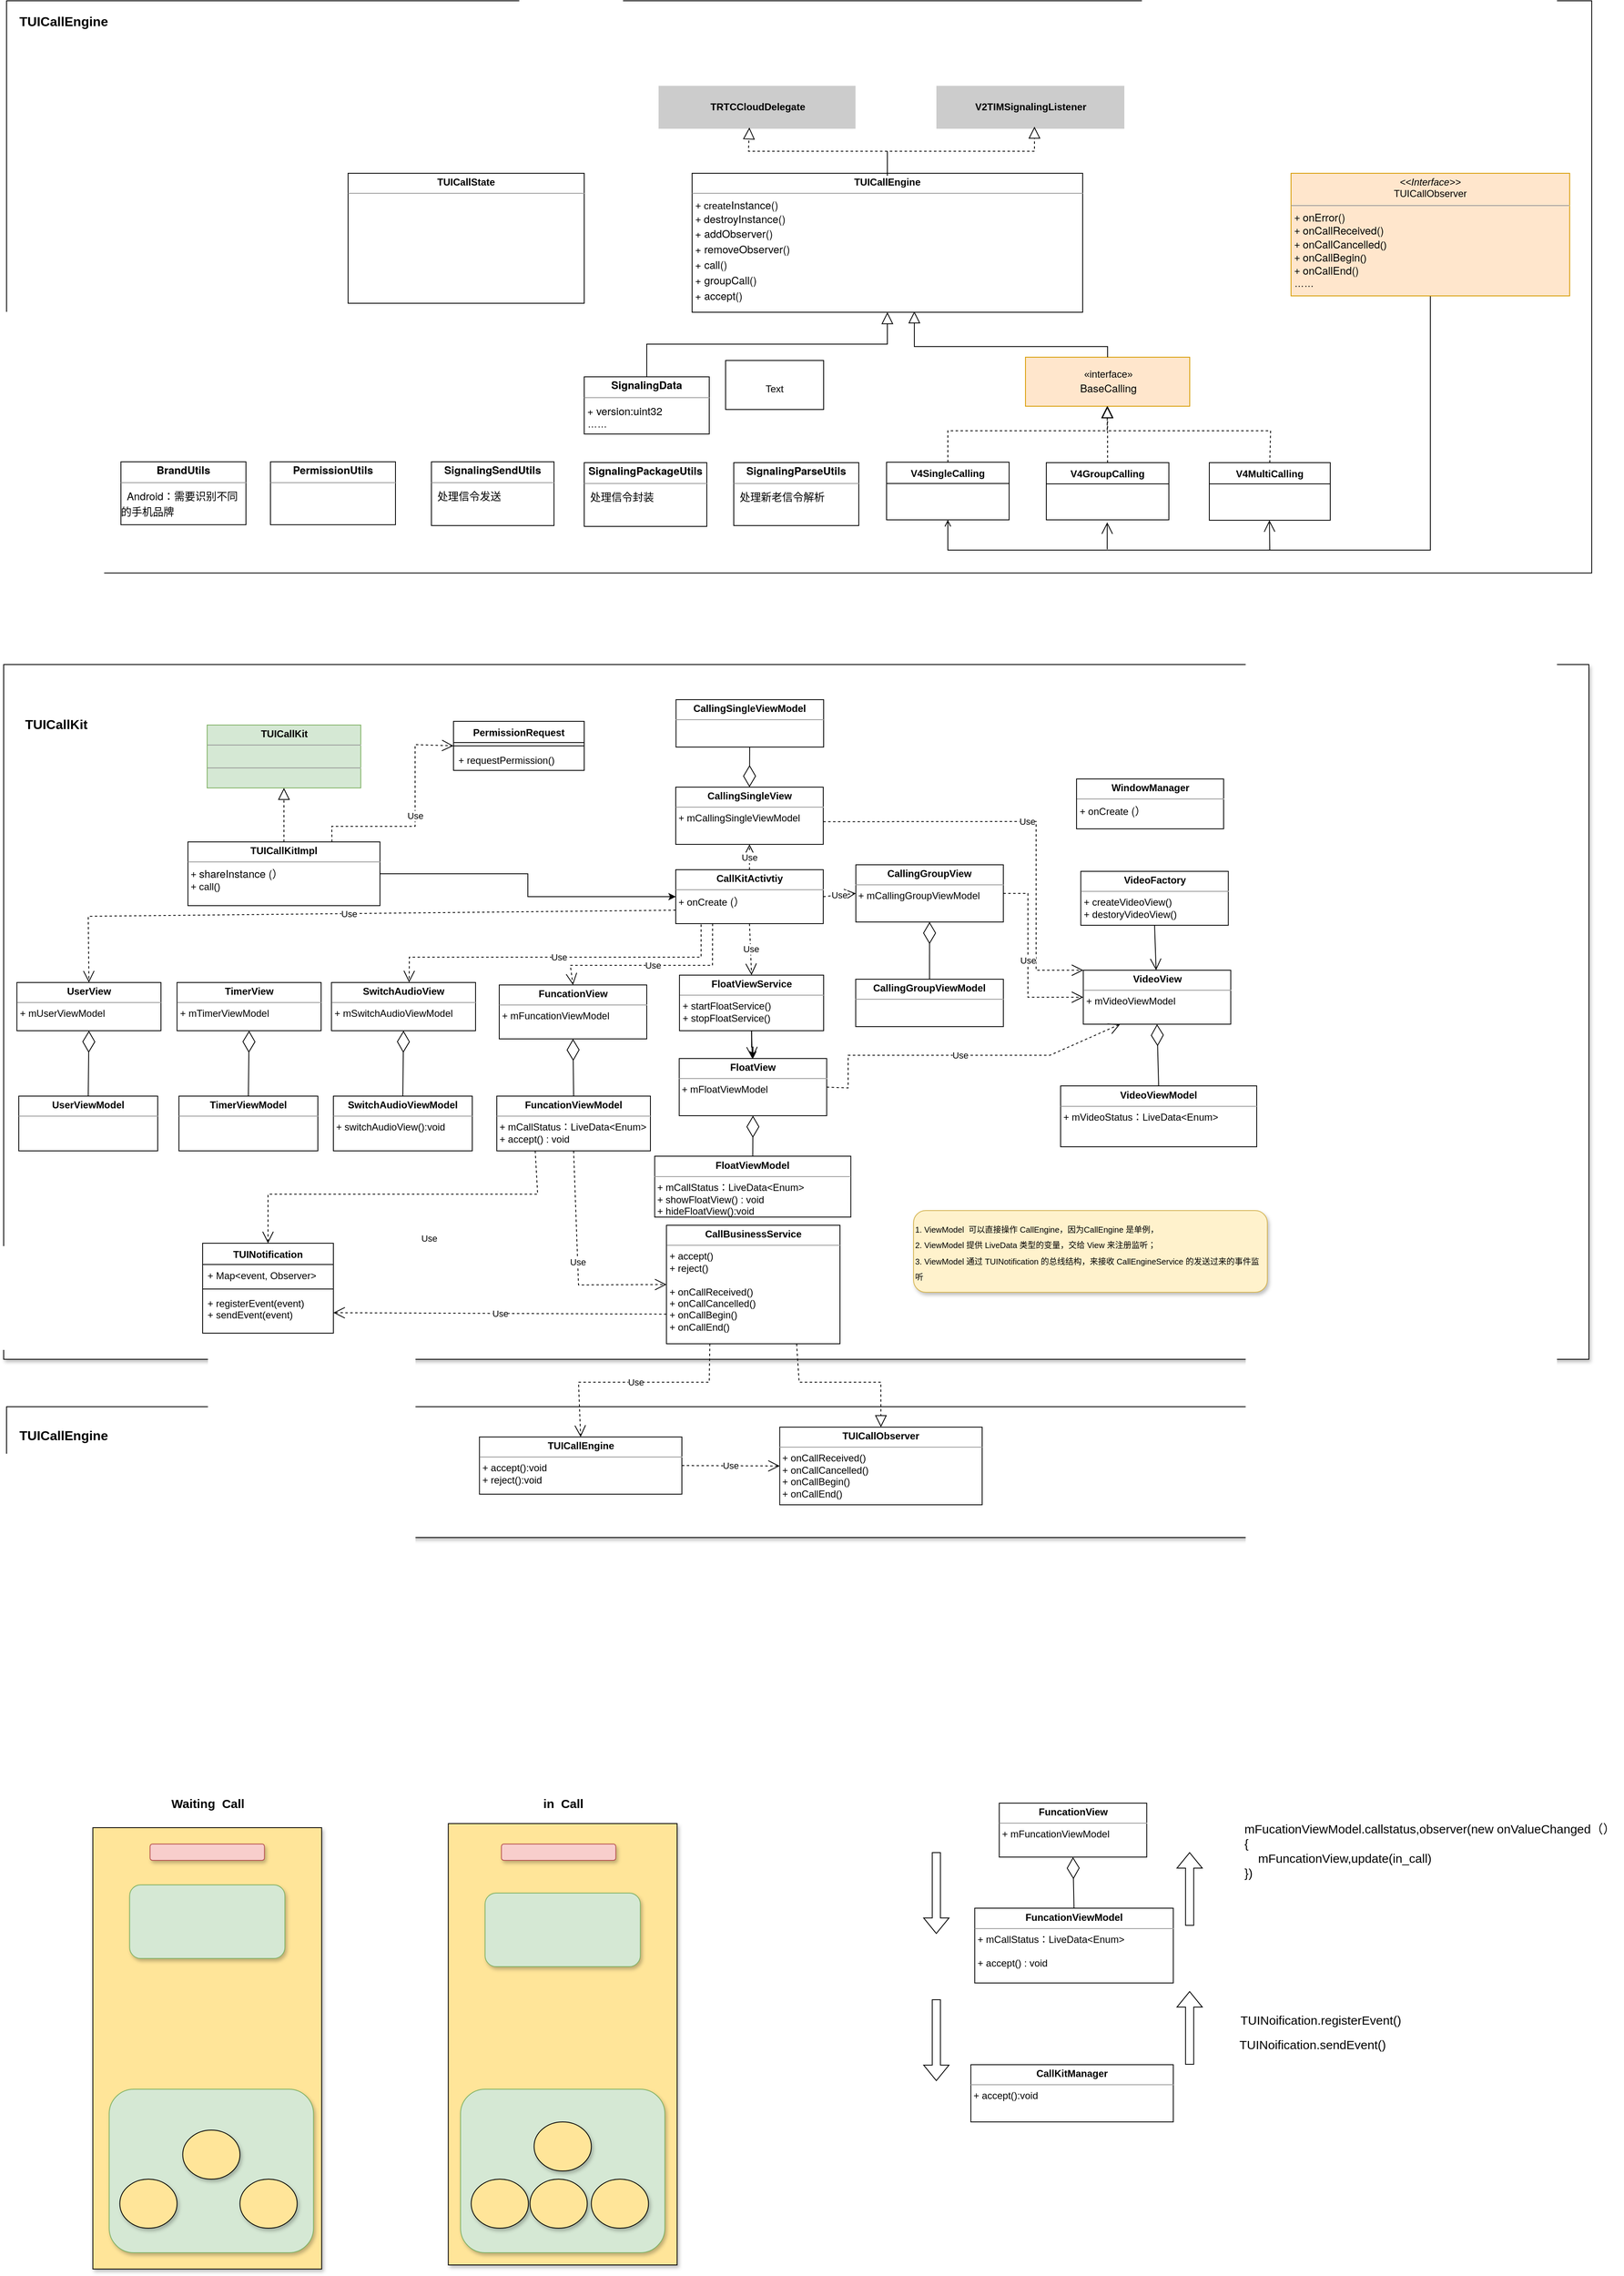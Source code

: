 <mxfile version="20.5.3" type="github">
  <diagram id="QdmDUQSwTtYV_Cvaa8b2" name="Page-1">
    <mxGraphModel dx="1797" dy="2134" grid="1" gridSize="10" guides="1" tooltips="1" connect="1" arrows="1" fold="1" page="0" pageScale="1" pageWidth="827" pageHeight="1169" math="0" shadow="0">
      <root>
        <mxCell id="0" />
        <mxCell id="1" parent="0" />
        <mxCell id="9X448EbuMKJNrpHYfYbH-71" value="" style="rounded=0;whiteSpace=wrap;html=1;shadow=1;glass=0;sketch=0;fontFamily=Helvetica;fontSize=15;movable=0;resizable=0;rotatable=0;deletable=0;editable=0;connectable=0;" parent="1" vertex="1">
          <mxGeometry x="196.5" y="-108" width="1940" height="850" as="geometry" />
        </mxCell>
        <mxCell id="9X448EbuMKJNrpHYfYbH-57" value="" style="rounded=0;whiteSpace=wrap;html=1;shadow=1;glass=0;sketch=0;fontFamily=Helvetica;fontSize=15;" parent="1" vertex="1">
          <mxGeometry x="200" y="800" width="1620" height="160" as="geometry" />
        </mxCell>
        <mxCell id="9X448EbuMKJNrpHYfYbH-13" value="" style="rounded=0;whiteSpace=wrap;html=1;movable=0;resizable=0;rotatable=0;deletable=0;editable=0;connectable=0;" parent="1" vertex="1">
          <mxGeometry x="200" y="-920" width="1940" height="700" as="geometry" />
        </mxCell>
        <mxCell id="-pIjKqf0iVGdPuDhPLib-8" value="V4GroupCalling" style="swimlane;fontStyle=1;align=center;verticalAlign=top;childLayout=stackLayout;horizontal=1;startSize=26;horizontalStack=0;resizeParent=1;resizeParentMax=0;resizeLast=0;collapsible=1;marginBottom=0;" parent="1" vertex="1">
          <mxGeometry x="1472.5" y="-355" width="150" height="70" as="geometry" />
        </mxCell>
        <mxCell id="-pIjKqf0iVGdPuDhPLib-9" value="&#xa;" style="text;strokeColor=none;fillColor=none;align=left;verticalAlign=top;spacingLeft=4;spacingRight=4;overflow=hidden;rotatable=0;points=[[0,0.5],[1,0.5]];portConstraint=eastwest;" parent="-pIjKqf0iVGdPuDhPLib-8" vertex="1">
          <mxGeometry y="26" width="150" height="44" as="geometry" />
        </mxCell>
        <mxCell id="-pIjKqf0iVGdPuDhPLib-10" value="V4SingleCalling" style="swimlane;fontStyle=1;align=center;verticalAlign=top;childLayout=stackLayout;horizontal=1;startSize=26;horizontalStack=0;resizeParent=1;resizeParentMax=0;resizeLast=0;collapsible=1;marginBottom=0;" parent="1" vertex="1">
          <mxGeometry x="1277" y="-355.5" width="150" height="70.5" as="geometry" />
        </mxCell>
        <mxCell id="-pIjKqf0iVGdPuDhPLib-12" value="V4MultiCalling" style="swimlane;fontStyle=1;align=center;verticalAlign=top;childLayout=stackLayout;horizontal=1;startSize=26;horizontalStack=0;resizeParent=1;resizeParentMax=0;resizeLast=0;collapsible=1;marginBottom=0;" parent="1" vertex="1">
          <mxGeometry x="1672" y="-355" width="148" height="70.5" as="geometry" />
        </mxCell>
        <mxCell id="-pIjKqf0iVGdPuDhPLib-21" value="«interface»&lt;br&gt;&lt;p class=&quot;p1&quot; style=&quot;margin: 0px ; font-stretch: normal ; font-size: 13px ; line-height: normal ; font-family: &amp;quot;helvetica neue&amp;quot;&quot;&gt;BaseCalling&lt;/p&gt;" style="html=1;fillColor=#ffe6cc;strokeColor=#d79b00;" parent="1" vertex="1">
          <mxGeometry x="1447" y="-484" width="201" height="60" as="geometry" />
        </mxCell>
        <mxCell id="-pIjKqf0iVGdPuDhPLib-25" value="&lt;p style=&quot;margin: 0px ; margin-top: 4px ; text-align: center&quot;&gt;&lt;b&gt;TUICallEngine&lt;/b&gt;&lt;br&gt;&lt;/p&gt;&lt;hr size=&quot;1&quot;&gt;&lt;p style=&quot;margin: 0px ; margin-left: 4px&quot;&gt;&lt;/p&gt;&lt;p style=&quot;margin: 0px ; margin-left: 4px&quot;&gt;+ create&lt;span style=&quot;font-family: &amp;quot;helvetica neue&amp;quot; ; font-size: 13px&quot;&gt;Instance()&lt;/span&gt;&lt;/p&gt;&lt;p style=&quot;margin: 0px 0px 0px 4px;&quot;&gt;+&amp;nbsp;&lt;span style=&quot;font-family: &amp;quot;Helvetica Neue&amp;quot;; font-size: 13px; background-color: initial;&quot;&gt;destroyInstance&lt;/span&gt;&lt;span style=&quot;font-family: &amp;quot;helvetica neue&amp;quot;; font-size: 13px; background-color: initial;&quot;&gt;()&lt;/span&gt;&lt;/p&gt;&lt;p class=&quot;p1&quot; style=&quot;margin: 0px ; font-stretch: normal ; font-size: 13px ; line-height: normal ; font-family: &amp;quot;helvetica neue&amp;quot;&quot;&gt;&amp;nbsp;+&amp;nbsp;&lt;span style=&quot;font-family: &amp;quot;Helvetica Neue&amp;quot;; background-color: initial;&quot;&gt;addObserver&lt;/span&gt;&lt;span style=&quot;background-color: initial;&quot;&gt;()&lt;/span&gt;&lt;/p&gt;&lt;p style=&quot;margin: 0px; font-stretch: normal; font-size: 13px; line-height: normal; font-family: &amp;quot;helvetica neue&amp;quot;;&quot; class=&quot;p1&quot;&gt;&amp;nbsp;+ remove&lt;span style=&quot;font-family: &amp;quot;Helvetica Neue&amp;quot;; background-color: initial;&quot;&gt;Observer&lt;/span&gt;&lt;span style=&quot;background-color: initial;&quot;&gt;()&lt;/span&gt;&lt;/p&gt;&lt;p class=&quot;p1&quot; style=&quot;margin: 0px ; font-stretch: normal ; font-size: 13px ; line-height: normal ; font-family: &amp;quot;helvetica neue&amp;quot;&quot;&gt;&amp;nbsp;+ call()&lt;/p&gt;&lt;p class=&quot;p1&quot; style=&quot;margin: 0px ; font-stretch: normal ; font-size: 13px ; line-height: normal ; font-family: &amp;quot;helvetica neue&amp;quot;&quot;&gt;&amp;nbsp;+&amp;nbsp;&lt;span style=&quot;font-family: &amp;quot;Helvetica Neue&amp;quot;; background-color: initial;&quot;&gt;groupCall()&lt;/span&gt;&lt;/p&gt;&lt;p class=&quot;p1&quot; style=&quot;margin: 0px ; font-stretch: normal ; font-size: 13px ; line-height: normal ; font-family: &amp;quot;helvetica neue&amp;quot;&quot;&gt;&amp;nbsp;+ accept()&lt;/p&gt;&lt;p class=&quot;p1&quot; style=&quot;margin: 0px ; font-stretch: normal ; font-size: 13px ; line-height: normal ; font-family: &amp;quot;helvetica neue&amp;quot;&quot;&gt;&amp;nbsp;……&lt;/p&gt;" style="verticalAlign=top;align=left;overflow=fill;fontSize=12;fontFamily=Helvetica;html=1;" parent="1" vertex="1">
          <mxGeometry x="1039" y="-709" width="478" height="170" as="geometry" />
        </mxCell>
        <mxCell id="2P1NGA306VZBWgPoIP3o-4" style="edgeStyle=orthogonalEdgeStyle;rounded=0;orthogonalLoop=1;jettySize=auto;html=1;endArrow=block;endFill=0;strokeWidth=1;endSize=12;" parent="1" source="-pIjKqf0iVGdPuDhPLib-29" target="-pIjKqf0iVGdPuDhPLib-25" edge="1">
          <mxGeometry relative="1" as="geometry">
            <Array as="points">
              <mxPoint x="984" y="-500" />
              <mxPoint x="1278" y="-500" />
            </Array>
          </mxGeometry>
        </mxCell>
        <mxCell id="-pIjKqf0iVGdPuDhPLib-29" value="&lt;p class=&quot;p1&quot; style=&quot;text-align: center ; margin: 0px ; font-stretch: normal ; font-size: 13px ; line-height: normal ; font-family: &amp;quot;helvetica neue&amp;quot;&quot;&gt;&lt;b&gt;SignalingData&lt;/b&gt;&lt;/p&gt;&lt;hr size=&quot;1&quot;&gt;&lt;p style=&quot;margin: 0px ; margin-left: 4px&quot;&gt;&lt;/p&gt;&lt;p class=&quot;p1&quot; style=&quot;margin: 0px ; font-stretch: normal ; font-size: 13px ; line-height: normal ; font-family: &amp;quot;helvetica neue&amp;quot;&quot;&gt;&amp;nbsp;+ version:uint32&lt;/p&gt;&lt;p style=&quot;margin: 0px 0px 0px 4px&quot;&gt;……&lt;br&gt;&lt;/p&gt;&lt;p style=&quot;margin: 0px 0px 0px 4px&quot;&gt;&lt;br&gt;&lt;/p&gt;" style="verticalAlign=top;align=left;overflow=fill;fontSize=12;fontFamily=Helvetica;html=1;" parent="1" vertex="1">
          <mxGeometry x="907" y="-460" width="153" height="70" as="geometry" />
        </mxCell>
        <mxCell id="-pIjKqf0iVGdPuDhPLib-45" value="&lt;p class=&quot;p1&quot; style=&quot;text-align: center ; margin: 0px ; font-stretch: normal ; line-height: normal&quot;&gt;&lt;font face=&quot;helvetica neue&quot;&gt;&lt;span style=&quot;font-size: 13px;&quot;&gt;&lt;b&gt;SignalingPackageUtils&lt;/b&gt;&lt;/span&gt;&lt;/font&gt;&lt;br&gt;&lt;/p&gt;&lt;hr size=&quot;1&quot;&gt;&lt;p style=&quot;margin: 0px ; margin-left: 4px&quot;&gt;&lt;/p&gt;&lt;p class=&quot;p1&quot; style=&quot;margin: 0px ; font-stretch: normal ; font-size: 13px ; line-height: normal ; font-family: &amp;quot;helvetica neue&amp;quot;&quot;&gt;&amp;nbsp; 处理信令封装&lt;/p&gt;&lt;p style=&quot;margin: 0px 0px 0px 4px&quot;&gt;&lt;br&gt;&lt;/p&gt;" style="verticalAlign=top;align=left;overflow=fill;fontSize=12;fontFamily=Helvetica;html=1;" parent="1" vertex="1">
          <mxGeometry x="907" y="-355" width="150" height="78" as="geometry" />
        </mxCell>
        <mxCell id="-pIjKqf0iVGdPuDhPLib-48" value="" style="endArrow=block;dashed=1;endFill=0;endSize=12;html=1;rounded=0;entryX=0.5;entryY=1;entryDx=0;entryDy=0;exitX=0.5;exitY=0;exitDx=0;exitDy=0;" parent="1" source="-pIjKqf0iVGdPuDhPLib-8" target="-pIjKqf0iVGdPuDhPLib-21" edge="1">
          <mxGeometry width="160" relative="1" as="geometry">
            <mxPoint x="1756" y="-424" as="sourcePoint" />
            <mxPoint x="1916" y="-424" as="targetPoint" />
          </mxGeometry>
        </mxCell>
        <mxCell id="7KBN1eFFDNRq9StgGRBP-2" value="TRTCCloudDelegate" style="html=1;fillColor=#CCCCCC;strokeColor=none;shadow=0;fontStyle=1" parent="1" vertex="1">
          <mxGeometry x="998" y="-816" width="241" height="52.5" as="geometry" />
        </mxCell>
        <mxCell id="7KBN1eFFDNRq9StgGRBP-3" value="V2TIMSignalingListener" style="html=1;fillColor=#CCCCCC;strokeColor=none;shadow=0;fontStyle=1" parent="1" vertex="1">
          <mxGeometry x="1338" y="-816" width="230" height="52.5" as="geometry" />
        </mxCell>
        <mxCell id="7KBN1eFFDNRq9StgGRBP-9" value="" style="endArrow=block;dashed=1;endFill=0;endSize=12;html=1;rounded=0;sourcePerimeterSpacing=10;targetPerimeterSpacing=10;entryX=0.461;entryY=0.971;entryDx=0;entryDy=0;entryPerimeter=0;" parent="1" target="7KBN1eFFDNRq9StgGRBP-2" edge="1">
          <mxGeometry width="160" relative="1" as="geometry">
            <mxPoint x="1278" y="-706" as="sourcePoint" />
            <mxPoint x="1438" y="-706" as="targetPoint" />
            <Array as="points">
              <mxPoint x="1278" y="-736" />
              <mxPoint x="1108" y="-736" />
            </Array>
          </mxGeometry>
        </mxCell>
        <mxCell id="7KBN1eFFDNRq9StgGRBP-10" value="" style="endArrow=block;dashed=1;endFill=0;endSize=12;html=1;rounded=0;sourcePerimeterSpacing=10;targetPerimeterSpacing=10;exitX=0.5;exitY=0;exitDx=0;exitDy=0;" parent="1" source="-pIjKqf0iVGdPuDhPLib-25" edge="1">
          <mxGeometry width="160" relative="1" as="geometry">
            <mxPoint x="1288" y="-696" as="sourcePoint" />
            <mxPoint x="1458" y="-766" as="targetPoint" />
            <Array as="points">
              <mxPoint x="1278" y="-736" />
              <mxPoint x="1458" y="-736" />
            </Array>
          </mxGeometry>
        </mxCell>
        <mxCell id="7KBN1eFFDNRq9StgGRBP-20" style="edgeStyle=orthogonalEdgeStyle;rounded=0;orthogonalLoop=1;jettySize=auto;html=1;entryX=0.5;entryY=0;entryDx=0;entryDy=0;fontSize=15;startArrow=block;startFill=0;endArrow=none;endFill=0;startSize=12;sourcePerimeterSpacing=10;targetPerimeterSpacing=10;exitX=0.569;exitY=0.994;exitDx=0;exitDy=0;exitPerimeter=0;" parent="1" source="-pIjKqf0iVGdPuDhPLib-25" target="-pIjKqf0iVGdPuDhPLib-21" edge="1">
          <mxGeometry relative="1" as="geometry">
            <mxPoint x="1311.162" y="-536" as="sourcePoint" />
            <mxPoint x="1311.49" y="-472.98" as="targetPoint" />
            <Array as="points">
              <mxPoint x="1311" y="-497" />
              <mxPoint x="1548" y="-497" />
            </Array>
          </mxGeometry>
        </mxCell>
        <mxCell id="7KBN1eFFDNRq9StgGRBP-21" value="" style="endArrow=block;dashed=1;endFill=0;endSize=12;html=1;rounded=0;exitX=0.5;exitY=0;exitDx=0;exitDy=0;" parent="1" source="-pIjKqf0iVGdPuDhPLib-10" edge="1">
          <mxGeometry width="160" relative="1" as="geometry">
            <mxPoint x="1348.65" y="-355.5" as="sourcePoint" />
            <mxPoint x="1547" y="-424" as="targetPoint" />
            <Array as="points">
              <mxPoint x="1352" y="-394" />
              <mxPoint x="1547" y="-394" />
            </Array>
          </mxGeometry>
        </mxCell>
        <mxCell id="7KBN1eFFDNRq9StgGRBP-22" value="" style="endArrow=block;dashed=1;endFill=0;endSize=12;html=1;rounded=0;exitX=0.5;exitY=0;exitDx=0;exitDy=0;" parent="1" source="-pIjKqf0iVGdPuDhPLib-12" edge="1">
          <mxGeometry width="160" relative="1" as="geometry">
            <mxPoint x="1462" y="-355.5" as="sourcePoint" />
            <mxPoint x="1547" y="-424" as="targetPoint" />
            <Array as="points">
              <mxPoint x="1747" y="-394" />
              <mxPoint x="1547" y="-394" />
            </Array>
          </mxGeometry>
        </mxCell>
        <mxCell id="7KBN1eFFDNRq9StgGRBP-30" value="" style="endArrow=open;endFill=1;endSize=12;html=1;rounded=0;fontSize=15;sourcePerimeterSpacing=10;targetPerimeterSpacing=10;entryX=0.497;entryY=1.068;entryDx=0;entryDy=0;entryPerimeter=0;" parent="1" target="-pIjKqf0iVGdPuDhPLib-9" edge="1">
          <mxGeometry width="160" relative="1" as="geometry">
            <mxPoint x="1547" y="-249" as="sourcePoint" />
            <mxPoint x="1687" y="-204" as="targetPoint" />
          </mxGeometry>
        </mxCell>
        <mxCell id="7KBN1eFFDNRq9StgGRBP-32" value="" style="endArrow=open;endFill=1;endSize=12;html=1;rounded=0;fontSize=15;sourcePerimeterSpacing=10;targetPerimeterSpacing=10;entryX=0.497;entryY=1.068;entryDx=0;entryDy=0;entryPerimeter=0;" parent="1" edge="1">
          <mxGeometry width="160" relative="1" as="geometry">
            <mxPoint x="1746" y="-248" as="sourcePoint" />
            <mxPoint x="1745.55" y="-284.498" as="targetPoint" />
          </mxGeometry>
        </mxCell>
        <mxCell id="8u3mmBFhIudwiXivsbWi-5" style="edgeStyle=orthogonalEdgeStyle;rounded=0;orthogonalLoop=1;jettySize=auto;html=1;entryX=0.5;entryY=1;entryDx=0;entryDy=0;endArrow=open;endFill=0;exitX=0.5;exitY=1;exitDx=0;exitDy=0;" parent="1" source="zl8r0lkkchpc4EEbcVuN-1" target="-pIjKqf0iVGdPuDhPLib-10" edge="1">
          <mxGeometry relative="1" as="geometry">
            <Array as="points">
              <mxPoint x="1943" y="-248" />
              <mxPoint x="1352" y="-248" />
            </Array>
          </mxGeometry>
        </mxCell>
        <mxCell id="zl8r0lkkchpc4EEbcVuN-1" value="&lt;p style=&quot;margin:0px;margin-top:4px;text-align:center;&quot;&gt;&lt;i&gt;&amp;lt;&amp;lt;Interface&amp;gt;&amp;gt;&lt;/i&gt;&lt;br&gt;&lt;span style=&quot;text-align: left;&quot;&gt;TUICallObserver&lt;/span&gt;&lt;br&gt;&lt;/p&gt;&lt;hr size=&quot;1&quot;&gt;&lt;p style=&quot;margin:0px;margin-left:4px;&quot;&gt;+&amp;nbsp;&lt;span style=&quot;font-family: &amp;quot;Helvetica Neue&amp;quot;; font-size: 13px; background-color: initial;&quot;&gt;onError()&lt;/span&gt;&lt;/p&gt;&lt;p style=&quot;margin:0px;margin-left:4px;&quot;&gt;+&amp;nbsp;&lt;span style=&quot;font-family: &amp;quot;Helvetica Neue&amp;quot;; font-size: 13px; background-color: initial;&quot;&gt;onCallReceived()&lt;/span&gt;&lt;/p&gt;&lt;p style=&quot;margin:0px;margin-left:4px;&quot;&gt;+&amp;nbsp;&lt;span style=&quot;font-family: &amp;quot;Helvetica Neue&amp;quot;; font-size: 13px; background-color: initial;&quot;&gt;onCallCancelled&lt;/span&gt;&lt;span style=&quot;background-color: initial;&quot;&gt;()&lt;/span&gt;&lt;/p&gt;&lt;p style=&quot;margin:0px;margin-left:4px;&quot;&gt;+&amp;nbsp;&lt;span style=&quot;font-family: &amp;quot;Helvetica Neue&amp;quot;; font-size: 13px; background-color: initial;&quot;&gt;onCallBegin&lt;/span&gt;&lt;span style=&quot;background-color: initial;&quot;&gt;()&lt;/span&gt;&lt;/p&gt;&lt;p style=&quot;margin:0px;margin-left:4px;&quot;&gt;&lt;span style=&quot;background-color: initial;&quot;&gt;+&amp;nbsp;&lt;/span&gt;&lt;span style=&quot;font-family: &amp;quot;Helvetica Neue&amp;quot;; font-size: 13px; background-color: initial;&quot;&gt;onCallEnd()&lt;/span&gt;&lt;/p&gt;&lt;p style=&quot;margin:0px;margin-left:4px;&quot;&gt;……&lt;/p&gt;" style="verticalAlign=top;align=left;overflow=fill;fontSize=12;fontFamily=Helvetica;html=1;fillColor=#ffe6cc;strokeColor=#d79b00;" parent="1" vertex="1">
          <mxGeometry x="1772" y="-709" width="341" height="150" as="geometry" />
        </mxCell>
        <mxCell id="1vUF5lh6rhaXSpfZY6RA-4" value="&lt;p class=&quot;p1&quot; style=&quot;text-align: center ; margin: 0px ; font-stretch: normal ; line-height: normal&quot;&gt;&lt;font face=&quot;helvetica neue&quot;&gt;&lt;span style=&quot;font-size: 13px;&quot;&gt;&lt;b&gt;SignalingParseUtils&lt;/b&gt;&lt;/span&gt;&lt;/font&gt;&lt;br&gt;&lt;/p&gt;&lt;hr size=&quot;1&quot;&gt;&lt;p style=&quot;margin: 0px ; margin-left: 4px&quot;&gt;&lt;/p&gt;&lt;p class=&quot;p1&quot; style=&quot;margin: 0px ; font-stretch: normal ; font-size: 13px ; line-height: normal ; font-family: &amp;quot;helvetica neue&amp;quot;&quot;&gt;&amp;nbsp; 处理新老信令解析&lt;/p&gt;&lt;p style=&quot;margin: 0px 0px 0px 4px&quot;&gt;&lt;br&gt;&lt;/p&gt;" style="verticalAlign=top;align=left;overflow=fill;fontSize=12;fontFamily=Helvetica;html=1;" parent="1" vertex="1">
          <mxGeometry x="1090" y="-355" width="153" height="76.98" as="geometry" />
        </mxCell>
        <mxCell id="2P1NGA306VZBWgPoIP3o-1" value="&lt;p style=&quot;margin: 0px ; margin-top: 4px ; text-align: center&quot;&gt;&lt;b&gt;TUICallState&lt;/b&gt;&lt;br&gt;&lt;/p&gt;&lt;hr size=&quot;1&quot;&gt;&lt;p style=&quot;margin: 0px ; margin-left: 4px&quot;&gt;&lt;/p&gt;&lt;p style=&quot;margin: 0px ; margin-left: 4px&quot;&gt;&lt;br&gt;&lt;/p&gt;" style="verticalAlign=top;align=left;overflow=fill;fontSize=12;fontFamily=Helvetica;html=1;" parent="1" vertex="1">
          <mxGeometry x="618" y="-709" width="289" height="159" as="geometry" />
        </mxCell>
        <mxCell id="2P1NGA306VZBWgPoIP3o-6" value="&lt;p class=&quot;p1&quot; style=&quot;text-align: center ; margin: 0px ; font-stretch: normal ; line-height: normal&quot;&gt;&lt;font face=&quot;helvetica neue&quot;&gt;&lt;span style=&quot;font-size: 13px;&quot;&gt;&lt;b&gt;BrandUtils&lt;/b&gt;&lt;/span&gt;&lt;/font&gt;&lt;br&gt;&lt;/p&gt;&lt;hr size=&quot;1&quot;&gt;&lt;p style=&quot;margin: 0px ; margin-left: 4px&quot;&gt;&lt;/p&gt;&lt;p class=&quot;p1&quot; style=&quot;margin: 0px ; font-stretch: normal ; font-size: 13px ; line-height: normal ; font-family: &amp;quot;helvetica neue&amp;quot;&quot;&gt;&amp;nbsp; Android：需要识别不同&lt;/p&gt;&lt;p class=&quot;p1&quot; style=&quot;margin: 0px ; font-stretch: normal ; font-size: 13px ; line-height: normal ; font-family: &amp;quot;helvetica neue&amp;quot;&quot;&gt;的手机品牌&lt;/p&gt;&lt;p style=&quot;margin: 0px 0px 0px 4px&quot;&gt;&lt;br&gt;&lt;/p&gt;" style="verticalAlign=top;align=left;overflow=fill;fontSize=12;fontFamily=Helvetica;html=1;" parent="1" vertex="1">
          <mxGeometry x="340" y="-356.02" width="153" height="76.98" as="geometry" />
        </mxCell>
        <mxCell id="2P1NGA306VZBWgPoIP3o-7" value="&lt;p class=&quot;p1&quot; style=&quot;text-align: center ; margin: 0px ; font-stretch: normal ; line-height: normal&quot;&gt;&lt;font face=&quot;helvetica neue&quot;&gt;&lt;span style=&quot;font-size: 13px;&quot;&gt;&lt;b&gt;PermissionUtils&lt;/b&gt;&lt;/span&gt;&lt;/font&gt;&lt;br&gt;&lt;/p&gt;&lt;hr size=&quot;1&quot;&gt;&lt;p style=&quot;margin: 0px ; margin-left: 4px&quot;&gt;&lt;/p&gt;&lt;p class=&quot;p1&quot; style=&quot;margin: 0px ; font-stretch: normal ; font-size: 13px ; line-height: normal ; font-family: &amp;quot;helvetica neue&amp;quot;&quot;&gt;&amp;nbsp;&amp;nbsp;&lt;/p&gt;" style="verticalAlign=top;align=left;overflow=fill;fontSize=12;fontFamily=Helvetica;html=1;" parent="1" vertex="1">
          <mxGeometry x="523" y="-356.02" width="153" height="76.98" as="geometry" />
        </mxCell>
        <mxCell id="2P1NGA306VZBWgPoIP3o-8" value="&lt;p class=&quot;p1&quot; style=&quot;text-align: center ; margin: 0px ; font-stretch: normal ; line-height: normal&quot;&gt;&lt;font face=&quot;helvetica neue&quot;&gt;&lt;span style=&quot;font-size: 13px;&quot;&gt;&lt;b&gt;SignalingSendUtils&lt;/b&gt;&lt;/span&gt;&lt;/font&gt;&lt;br&gt;&lt;/p&gt;&lt;hr size=&quot;1&quot;&gt;&lt;p style=&quot;margin: 0px ; margin-left: 4px&quot;&gt;&lt;/p&gt;&lt;p class=&quot;p1&quot; style=&quot;margin: 0px ; font-stretch: normal ; font-size: 13px ; line-height: normal ; font-family: &amp;quot;helvetica neue&amp;quot;&quot;&gt;&amp;nbsp; 处理信令发送&lt;/p&gt;&lt;p style=&quot;margin: 0px 0px 0px 4px&quot;&gt;&lt;br&gt;&lt;/p&gt;" style="verticalAlign=top;align=left;overflow=fill;fontSize=12;fontFamily=Helvetica;html=1;" parent="1" vertex="1">
          <mxGeometry x="720" y="-356.02" width="150" height="78" as="geometry" />
        </mxCell>
        <mxCell id="9X448EbuMKJNrpHYfYbH-62" style="edgeStyle=orthogonalEdgeStyle;rounded=0;orthogonalLoop=1;jettySize=auto;html=1;entryX=0;entryY=0.5;entryDx=0;entryDy=0;fontFamily=Helvetica;fontSize=15;" parent="1" source="9X448EbuMKJNrpHYfYbH-1" target="9X448EbuMKJNrpHYfYbH-4" edge="1">
          <mxGeometry relative="1" as="geometry">
            <mxPoint x="1019" y="148.5" as="targetPoint" />
          </mxGeometry>
        </mxCell>
        <mxCell id="9X448EbuMKJNrpHYfYbH-1" value="&lt;p style=&quot;margin: 0px ; margin-top: 4px ; text-align: center&quot;&gt;&lt;b&gt;TUICallKitImpl&lt;/b&gt;&lt;/p&gt;&lt;hr size=&quot;1&quot;&gt;&lt;p style=&quot;margin: 0px ; margin-left: 4px&quot;&gt;&lt;/p&gt;&lt;p style=&quot;margin: 0px ; margin-left: 4px&quot;&gt;&lt;/p&gt;&lt;span style=&quot;font-weight: 700 ; text-align: center&quot;&gt;&amp;nbsp;&lt;/span&gt;&lt;span style=&quot;text-align: center&quot;&gt;+&amp;nbsp;&lt;/span&gt;&lt;span style=&quot;font-family: &amp;quot;helvetica neue&amp;quot; ; font-size: 13px&quot;&gt;shareInstance (）&lt;br&gt;&lt;/span&gt;&lt;span style=&quot;text-align: center&quot;&gt;&amp;nbsp;+ call()&lt;br&gt;&lt;/span&gt;&lt;span style=&quot;font-weight: 700 ; text-align: center&quot;&gt;&lt;br&gt;&lt;/span&gt;&lt;div&gt;&lt;br&gt;&lt;/div&gt;" style="verticalAlign=top;align=left;overflow=fill;fontSize=12;fontFamily=Helvetica;html=1;fontStyle=0" parent="1" vertex="1">
          <mxGeometry x="422" y="109" width="235" height="78" as="geometry" />
        </mxCell>
        <mxCell id="9X448EbuMKJNrpHYfYbH-2" value="&lt;p style=&quot;margin: 0px ; margin-top: 4px ; text-align: center&quot;&gt;&lt;span&gt;&lt;b&gt;TUICallKit&lt;/b&gt;&lt;/span&gt;&lt;/p&gt;&lt;hr size=&quot;1&quot;&gt;&lt;p style=&quot;margin: 0px ; margin-left: 4px&quot;&gt;&lt;b&gt;&lt;br&gt;&lt;/b&gt;&lt;/p&gt;&lt;hr size=&quot;1&quot;&gt;&lt;p style=&quot;margin: 0px ; margin-left: 4px&quot;&gt;&lt;/p&gt;&lt;b&gt;&lt;br&gt;&lt;/b&gt;&lt;p style=&quot;margin: 0px ; margin-left: 4px&quot;&gt;&lt;br&gt;&lt;/p&gt;" style="verticalAlign=top;align=left;overflow=fill;fontSize=12;fontFamily=Helvetica;html=1;fontStyle=0;fillColor=#d5e8d4;strokeColor=#82b366;" parent="1" vertex="1">
          <mxGeometry x="445.5" y="-34" width="188" height="77" as="geometry" />
        </mxCell>
        <mxCell id="9X448EbuMKJNrpHYfYbH-3" value="" style="endArrow=block;dashed=1;endFill=0;endSize=12;html=1;rounded=0;exitX=0.5;exitY=0;exitDx=0;exitDy=0;entryX=0.5;entryY=1;entryDx=0;entryDy=0;" parent="1" source="9X448EbuMKJNrpHYfYbH-1" target="9X448EbuMKJNrpHYfYbH-2" edge="1">
          <mxGeometry width="160" relative="1" as="geometry">
            <mxPoint x="594.5" y="84" as="sourcePoint" />
            <mxPoint x="754.5" y="84" as="targetPoint" />
          </mxGeometry>
        </mxCell>
        <mxCell id="9X448EbuMKJNrpHYfYbH-4" value="&lt;p style=&quot;margin: 0px ; margin-top: 4px ; text-align: center&quot;&gt;&lt;b&gt;CallKitActivtiy&lt;/b&gt;&lt;/p&gt;&lt;hr size=&quot;1&quot;&gt;&lt;p style=&quot;margin: 0px ; margin-left: 4px&quot;&gt;&lt;/p&gt;&lt;p style=&quot;margin: 0px ; margin-left: 4px&quot;&gt;&lt;/p&gt;&lt;span style=&quot;font-weight: 700 ; text-align: center&quot;&gt;&amp;nbsp;&lt;/span&gt;&lt;span style=&quot;text-align: center&quot;&gt;+ onCreate&lt;/span&gt;&lt;span style=&quot;font-family: &amp;quot;helvetica neue&amp;quot; ; font-size: 13px&quot;&gt;&amp;nbsp;(）&lt;/span&gt;&lt;span style=&quot;text-align: center&quot;&gt;&lt;br&gt;&lt;/span&gt;&lt;span style=&quot;font-weight: 700 ; text-align: center&quot;&gt;&lt;br&gt;&lt;/span&gt;&lt;div&gt;&lt;br&gt;&lt;/div&gt;" style="verticalAlign=top;align=left;overflow=fill;fontSize=12;fontFamily=Helvetica;html=1;fontStyle=0" parent="1" vertex="1">
          <mxGeometry x="1019" y="143" width="180.5" height="66" as="geometry" />
        </mxCell>
        <mxCell id="9X448EbuMKJNrpHYfYbH-6" value="&lt;p style=&quot;margin: 0px ; margin-top: 4px ; text-align: center&quot;&gt;&lt;b&gt;VideoFactory&lt;/b&gt;&lt;/p&gt;&lt;hr size=&quot;1&quot;&gt;&lt;p style=&quot;margin: 0px ; margin-left: 4px&quot;&gt;&lt;/p&gt;&lt;p style=&quot;margin: 0px ; margin-left: 4px&quot;&gt;&lt;/p&gt;&lt;span style=&quot;font-weight: 700 ; text-align: center&quot;&gt;&amp;nbsp;&lt;/span&gt;&lt;span style=&quot;text-align: center&quot;&gt;+ createVideoView()&lt;br&gt;&lt;/span&gt;&lt;span style=&quot;text-align: center&quot;&gt;&amp;nbsp;+ destoryVideoView()&lt;br&gt;&lt;/span&gt;" style="verticalAlign=top;align=left;overflow=fill;fontSize=12;fontFamily=Helvetica;html=1;fontStyle=0" parent="1" vertex="1">
          <mxGeometry x="1514.75" y="145" width="180.5" height="66" as="geometry" />
        </mxCell>
        <mxCell id="9X448EbuMKJNrpHYfYbH-7" value="&lt;p style=&quot;margin: 0px ; margin-top: 4px ; text-align: center&quot;&gt;&lt;b&gt;VideoView&lt;/b&gt;&lt;/p&gt;&lt;hr size=&quot;1&quot;&gt;&lt;p style=&quot;margin: 0px ; margin-left: 4px&quot;&gt;&lt;/p&gt;&lt;p style=&quot;margin: 0px ; margin-left: 4px&quot;&gt;&lt;/p&gt;&lt;span style=&quot;font-weight: 700 ; text-align: center&quot;&gt;&amp;nbsp;&lt;/span&gt;&lt;span style=&quot;text-align: center&quot;&gt;+ mVideoViewModel&lt;/span&gt;&lt;span style=&quot;text-align: center&quot;&gt;&lt;br&gt;&lt;/span&gt;" style="verticalAlign=top;align=left;overflow=fill;fontSize=12;fontFamily=Helvetica;html=1;fontStyle=0" parent="1" vertex="1">
          <mxGeometry x="1517.75" y="266" width="180.5" height="66" as="geometry" />
        </mxCell>
        <mxCell id="9X448EbuMKJNrpHYfYbH-8" value="&lt;p style=&quot;margin: 0px ; margin-top: 4px ; text-align: center&quot;&gt;&lt;b&gt;VideoViewModel&lt;/b&gt;&lt;/p&gt;&lt;hr size=&quot;1&quot;&gt;&lt;p style=&quot;margin: 0px ; margin-left: 4px&quot;&gt;&lt;/p&gt;&lt;p style=&quot;margin: 0px ; margin-left: 4px&quot;&gt;&lt;/p&gt;&lt;span style=&quot;font-weight: 700 ; text-align: center&quot;&gt;&amp;nbsp;&lt;/span&gt;&lt;span style=&quot;text-align: center;&quot;&gt;+ mVideoStatus：&lt;/span&gt;&lt;span style=&quot;text-align: center;&quot;&gt;LiveData&amp;lt;Enum&amp;gt;&lt;/span&gt;&lt;span style=&quot;text-align: center&quot;&gt;&lt;br&gt;&lt;/span&gt;" style="verticalAlign=top;align=left;overflow=fill;fontSize=12;fontFamily=Helvetica;html=1;fontStyle=0" parent="1" vertex="1">
          <mxGeometry x="1490" y="407.5" width="240" height="74.5" as="geometry" />
        </mxCell>
        <mxCell id="9X448EbuMKJNrpHYfYbH-9" value="&lt;p style=&quot;margin: 0px ; margin-top: 4px ; text-align: center&quot;&gt;&lt;b&gt;CallBusinessService&lt;/b&gt;&lt;/p&gt;&lt;hr size=&quot;1&quot;&gt;&lt;p style=&quot;margin: 0px ; margin-left: 4px&quot;&gt;&lt;/p&gt;&lt;p style=&quot;margin: 0px ; margin-left: 4px&quot;&gt;&lt;/p&gt;&lt;span style=&quot;font-weight: 700 ; text-align: center&quot;&gt;&amp;nbsp;&lt;/span&gt;&lt;span style=&quot;text-align: center&quot;&gt;+ accept()&lt;/span&gt;&lt;span style=&quot;text-align: center&quot;&gt;&lt;br&gt;&amp;nbsp;+ reject()&lt;br&gt;&lt;br&gt;&amp;nbsp;+ onCallReceived()&lt;br&gt;&lt;/span&gt;&lt;span style=&quot;text-align: center&quot;&gt;&amp;nbsp;+ onCallCancelled()&lt;br&gt;&amp;nbsp;+ onCallBegin()&lt;br&gt;&amp;nbsp;+ onCallEnd()&lt;br&gt;&lt;/span&gt;" style="verticalAlign=top;align=left;overflow=fill;fontSize=12;fontFamily=Helvetica;html=1;fontStyle=0" parent="1" vertex="1">
          <mxGeometry x="1007.63" y="578" width="212.37" height="145" as="geometry" />
        </mxCell>
        <mxCell id="9X448EbuMKJNrpHYfYbH-11" value="" style="endArrow=diamondThin;endFill=0;endSize=24;html=1;rounded=0;exitX=0.5;exitY=0;exitDx=0;exitDy=0;entryX=0.5;entryY=1;entryDx=0;entryDy=0;" parent="1" source="9X448EbuMKJNrpHYfYbH-8" target="9X448EbuMKJNrpHYfYbH-7" edge="1">
          <mxGeometry width="160" relative="1" as="geometry">
            <mxPoint x="1181" y="282" as="sourcePoint" />
            <mxPoint x="1341" y="282" as="targetPoint" />
          </mxGeometry>
        </mxCell>
        <mxCell id="9X448EbuMKJNrpHYfYbH-12" value="" style="rounded=0;whiteSpace=wrap;html=1;" parent="1" vertex="1">
          <mxGeometry x="1080" y="-480" width="120" height="60" as="geometry" />
        </mxCell>
        <mxCell id="9X448EbuMKJNrpHYfYbH-14" value="Text" style="text;html=1;strokeColor=none;fillColor=none;align=center;verticalAlign=middle;whiteSpace=wrap;rounded=0;" parent="1" vertex="1">
          <mxGeometry x="1110" y="-460" width="60" height="30" as="geometry" />
        </mxCell>
        <mxCell id="9X448EbuMKJNrpHYfYbH-15" value="&lt;b&gt;&lt;font style=&quot;font-size: 16px;&quot;&gt;TUICallEngine&lt;/font&gt;&lt;/b&gt;" style="text;html=1;strokeColor=none;fillColor=none;align=center;verticalAlign=middle;whiteSpace=wrap;rounded=0;" parent="1" vertex="1">
          <mxGeometry x="210" y="-910" width="120" height="30" as="geometry" />
        </mxCell>
        <mxCell id="9X448EbuMKJNrpHYfYbH-18" value="&lt;b&gt;&lt;font style=&quot;font-size: 16px;&quot;&gt;TUICallKit&lt;/font&gt;&lt;/b&gt;" style="text;html=1;strokeColor=none;fillColor=none;align=center;verticalAlign=middle;whiteSpace=wrap;rounded=0;" parent="1" vertex="1">
          <mxGeometry x="200.75" y="-50" width="120" height="30" as="geometry" />
        </mxCell>
        <mxCell id="9X448EbuMKJNrpHYfYbH-20" value="&lt;span style=&quot;font-size: 10px;&quot;&gt;1. ViewModel&amp;nbsp; 可以直接操作 CallEngine，因为CallEngine 是单例，&lt;br&gt;2. ViewModel 提供 LiveData 类型的变量，交给 View 来注册监听；&lt;br&gt;3. ViewModel 通过 TUINotification 的总线结构，来接收 CallEngineService 的发送过来的事件监听&lt;br&gt;&lt;/span&gt;" style="text;html=1;strokeColor=#d6b656;fillColor=#fff2cc;align=left;verticalAlign=middle;whiteSpace=wrap;rounded=1;fontFamily=Helvetica;fontSize=16;glass=0;shadow=1;" parent="1" vertex="1">
          <mxGeometry x="1310" y="560" width="433" height="100" as="geometry" />
        </mxCell>
        <mxCell id="9X448EbuMKJNrpHYfYbH-24" value="" style="rounded=0;whiteSpace=wrap;html=1;shadow=1;glass=0;sketch=0;fontFamily=Helvetica;fontSize=10;fillColor=#FFE599;" parent="1" vertex="1">
          <mxGeometry x="305.66" y="1315" width="280" height="540" as="geometry" />
        </mxCell>
        <mxCell id="9X448EbuMKJNrpHYfYbH-25" value="" style="rounded=1;whiteSpace=wrap;html=1;shadow=1;glass=0;sketch=0;fontFamily=Helvetica;fontSize=10;fillColor=#d5e8d4;strokeColor=#82b366;" parent="1" vertex="1">
          <mxGeometry x="350.66" y="1385" width="190" height="90" as="geometry" />
        </mxCell>
        <mxCell id="9X448EbuMKJNrpHYfYbH-26" value="" style="rounded=1;whiteSpace=wrap;html=1;shadow=1;glass=0;sketch=0;fontFamily=Helvetica;fontSize=10;fillColor=#f8cecc;strokeColor=#b85450;" parent="1" vertex="1">
          <mxGeometry x="375.66" y="1335" width="140" height="20" as="geometry" />
        </mxCell>
        <mxCell id="9X448EbuMKJNrpHYfYbH-27" value="" style="rounded=1;whiteSpace=wrap;html=1;shadow=1;glass=0;sketch=0;fontFamily=Helvetica;fontSize=10;fillColor=#d5e8d4;strokeColor=#82b366;" parent="1" vertex="1">
          <mxGeometry x="325.66" y="1635" width="250" height="200" as="geometry" />
        </mxCell>
        <mxCell id="9X448EbuMKJNrpHYfYbH-28" value="" style="ellipse;whiteSpace=wrap;html=1;rounded=1;shadow=1;glass=0;sketch=0;fontFamily=Helvetica;fontSize=10;fillColor=#FFE599;" parent="1" vertex="1">
          <mxGeometry x="338.66" y="1745" width="70" height="60" as="geometry" />
        </mxCell>
        <mxCell id="9X448EbuMKJNrpHYfYbH-29" value="" style="ellipse;whiteSpace=wrap;html=1;rounded=1;shadow=1;glass=0;sketch=0;fontFamily=Helvetica;fontSize=10;fillColor=#FFE599;" parent="1" vertex="1">
          <mxGeometry x="485.66" y="1745" width="70" height="60" as="geometry" />
        </mxCell>
        <mxCell id="9X448EbuMKJNrpHYfYbH-32" value="" style="rounded=0;whiteSpace=wrap;html=1;shadow=1;glass=0;sketch=0;fontFamily=Helvetica;fontSize=10;fillColor=#FFE599;" parent="1" vertex="1">
          <mxGeometry x="740.66" y="1310" width="280" height="540" as="geometry" />
        </mxCell>
        <mxCell id="9X448EbuMKJNrpHYfYbH-33" value="" style="rounded=1;whiteSpace=wrap;html=1;shadow=1;glass=0;sketch=0;fontFamily=Helvetica;fontSize=10;fillColor=#d5e8d4;strokeColor=#82b366;" parent="1" vertex="1">
          <mxGeometry x="785.66" y="1395" width="190" height="90" as="geometry" />
        </mxCell>
        <mxCell id="9X448EbuMKJNrpHYfYbH-34" value="" style="rounded=1;whiteSpace=wrap;html=1;shadow=1;glass=0;sketch=0;fontFamily=Helvetica;fontSize=10;fillColor=#f8cecc;strokeColor=#b85450;" parent="1" vertex="1">
          <mxGeometry x="805.66" y="1335" width="140" height="20" as="geometry" />
        </mxCell>
        <mxCell id="9X448EbuMKJNrpHYfYbH-35" value="" style="rounded=1;whiteSpace=wrap;html=1;shadow=1;glass=0;sketch=0;fontFamily=Helvetica;fontSize=10;fillColor=#d5e8d4;strokeColor=#82b366;" parent="1" vertex="1">
          <mxGeometry x="755.66" y="1635" width="250" height="200" as="geometry" />
        </mxCell>
        <mxCell id="9X448EbuMKJNrpHYfYbH-36" value="" style="ellipse;whiteSpace=wrap;html=1;rounded=1;shadow=1;glass=0;sketch=0;fontFamily=Helvetica;fontSize=10;fillColor=#FFE599;" parent="1" vertex="1">
          <mxGeometry x="768.66" y="1745" width="70" height="60" as="geometry" />
        </mxCell>
        <mxCell id="9X448EbuMKJNrpHYfYbH-37" value="" style="ellipse;whiteSpace=wrap;html=1;rounded=1;shadow=1;glass=0;sketch=0;fontFamily=Helvetica;fontSize=10;fillColor=#FFE599;" parent="1" vertex="1">
          <mxGeometry x="915.66" y="1745" width="70" height="60" as="geometry" />
        </mxCell>
        <mxCell id="9X448EbuMKJNrpHYfYbH-38" value="" style="ellipse;whiteSpace=wrap;html=1;rounded=1;shadow=1;glass=0;sketch=0;fontFamily=Helvetica;fontSize=10;fillColor=#FFE599;" parent="1" vertex="1">
          <mxGeometry x="840.66" y="1745" width="70" height="60" as="geometry" />
        </mxCell>
        <mxCell id="9X448EbuMKJNrpHYfYbH-39" value="" style="ellipse;whiteSpace=wrap;html=1;rounded=1;shadow=1;glass=0;sketch=0;fontFamily=Helvetica;fontSize=10;fillColor=#FFE599;" parent="1" vertex="1">
          <mxGeometry x="845.66" y="1675" width="70" height="60" as="geometry" />
        </mxCell>
        <mxCell id="9X448EbuMKJNrpHYfYbH-40" value="" style="ellipse;whiteSpace=wrap;html=1;rounded=1;shadow=1;glass=0;sketch=0;fontFamily=Helvetica;fontSize=10;fillColor=#FFE599;" parent="1" vertex="1">
          <mxGeometry x="415.66" y="1685" width="70" height="60" as="geometry" />
        </mxCell>
        <mxCell id="9X448EbuMKJNrpHYfYbH-41" value="Waiting&amp;nbsp; Call" style="text;html=1;align=center;verticalAlign=middle;resizable=0;points=[];autosize=1;strokeColor=none;fillColor=none;fontSize=15;fontFamily=Helvetica;fontStyle=1" parent="1" vertex="1">
          <mxGeometry x="390.66" y="1270" width="110" height="30" as="geometry" />
        </mxCell>
        <mxCell id="9X448EbuMKJNrpHYfYbH-42" value="in&amp;nbsp; Call" style="text;html=1;align=center;verticalAlign=middle;resizable=0;points=[];autosize=1;strokeColor=none;fillColor=none;fontSize=15;fontFamily=Helvetica;fontStyle=1" parent="1" vertex="1">
          <mxGeometry x="845.66" y="1270" width="70" height="30" as="geometry" />
        </mxCell>
        <mxCell id="9X448EbuMKJNrpHYfYbH-45" value="&lt;p style=&quot;margin: 0px ; margin-top: 4px ; text-align: center&quot;&gt;&lt;b&gt;FuncationView&lt;/b&gt;&lt;/p&gt;&lt;hr size=&quot;1&quot;&gt;&lt;p style=&quot;margin: 0px ; margin-left: 4px&quot;&gt;&lt;/p&gt;&lt;p style=&quot;margin: 0px ; margin-left: 4px&quot;&gt;&lt;/p&gt;&lt;span style=&quot;font-weight: 700 ; text-align: center&quot;&gt;&amp;nbsp;&lt;/span&gt;&lt;span style=&quot;text-align: center&quot;&gt;+ mFuncationViewModel&lt;/span&gt;&lt;span style=&quot;text-align: center&quot;&gt;&lt;br&gt;&lt;/span&gt;" style="verticalAlign=top;align=left;overflow=fill;fontSize=12;fontFamily=Helvetica;html=1;fontStyle=0" parent="1" vertex="1">
          <mxGeometry x="1414.91" y="1285" width="180.5" height="66" as="geometry" />
        </mxCell>
        <mxCell id="9X448EbuMKJNrpHYfYbH-46" value="&lt;p style=&quot;margin: 0px ; margin-top: 4px ; text-align: center&quot;&gt;&lt;b&gt;FuncationViewModel&lt;/b&gt;&lt;/p&gt;&lt;hr size=&quot;1&quot;&gt;&lt;p style=&quot;margin: 0px ; margin-left: 4px&quot;&gt;&lt;/p&gt;&lt;p style=&quot;margin: 0px ; margin-left: 4px&quot;&gt;&lt;/p&gt;&lt;span style=&quot;font-weight: 700 ; text-align: center&quot;&gt;&amp;nbsp;&lt;/span&gt;&lt;span style=&quot;text-align: center;&quot;&gt;+ mCallStatus：&lt;/span&gt;&lt;span style=&quot;text-align: center;&quot;&gt;LiveData&amp;lt;Enum&amp;gt;&lt;br&gt;&lt;/span&gt;&lt;span style=&quot;text-align: center&quot;&gt;&lt;br&gt;&amp;nbsp;+ accept() : void&lt;br&gt;&lt;/span&gt;" style="verticalAlign=top;align=left;overflow=fill;fontSize=12;fontFamily=Helvetica;html=1;fontStyle=0" parent="1" vertex="1">
          <mxGeometry x="1384.91" y="1413.5" width="243" height="91.5" as="geometry" />
        </mxCell>
        <mxCell id="9X448EbuMKJNrpHYfYbH-47" value="&lt;p style=&quot;margin: 0px ; margin-top: 4px ; text-align: center&quot;&gt;&lt;b&gt;CallKitManager&lt;/b&gt;&lt;/p&gt;&lt;hr size=&quot;1&quot;&gt;&lt;p style=&quot;margin: 0px ; margin-left: 4px&quot;&gt;&lt;/p&gt;&lt;p style=&quot;margin: 0px ; margin-left: 4px&quot;&gt;&lt;/p&gt;&lt;span style=&quot;font-weight: 700 ; text-align: center&quot;&gt;&amp;nbsp;&lt;/span&gt;&lt;span style=&quot;text-align: center&quot;&gt;+ accept():void&lt;/span&gt;&lt;span style=&quot;text-align: center&quot;&gt;&lt;br&gt;&lt;/span&gt;" style="verticalAlign=top;align=left;overflow=fill;fontSize=12;fontFamily=Helvetica;html=1;fontStyle=0" parent="1" vertex="1">
          <mxGeometry x="1380.16" y="1605" width="247.75" height="70" as="geometry" />
        </mxCell>
        <mxCell id="9X448EbuMKJNrpHYfYbH-48" value="" style="endArrow=diamondThin;endFill=0;endSize=24;html=1;rounded=0;exitX=0.5;exitY=0;exitDx=0;exitDy=0;entryX=0.5;entryY=1;entryDx=0;entryDy=0;" parent="1" source="9X448EbuMKJNrpHYfYbH-46" target="9X448EbuMKJNrpHYfYbH-45" edge="1">
          <mxGeometry width="160" relative="1" as="geometry">
            <mxPoint x="1516.91" y="1388" as="sourcePoint" />
            <mxPoint x="1676.91" y="1388" as="targetPoint" />
          </mxGeometry>
        </mxCell>
        <mxCell id="9X448EbuMKJNrpHYfYbH-50" value="mFucationViewModel.callstatus,observer(new onValueChanged（）{&lt;br&gt;&amp;nbsp; &amp;nbsp;&lt;span style=&quot;white-space: pre;&quot;&gt;	&lt;/span&gt;mFuncationView,update(in_call)&lt;br&gt;})" style="text;html=1;strokeColor=none;fillColor=none;align=left;verticalAlign=middle;whiteSpace=wrap;rounded=0;shadow=1;glass=0;sketch=0;fontFamily=Helvetica;fontSize=15;" parent="1" vertex="1">
          <mxGeometry x="1712.5" y="1300" width="460" height="86" as="geometry" />
        </mxCell>
        <mxCell id="9X448EbuMKJNrpHYfYbH-51" value="" style="shape=flexArrow;endArrow=classic;html=1;rounded=0;fontFamily=Helvetica;fontSize=15;" parent="1" edge="1">
          <mxGeometry width="50" height="50" relative="1" as="geometry">
            <mxPoint x="1337.91" y="1525" as="sourcePoint" />
            <mxPoint x="1337.91" y="1625" as="targetPoint" />
          </mxGeometry>
        </mxCell>
        <mxCell id="9X448EbuMKJNrpHYfYbH-52" value="" style="shape=flexArrow;endArrow=classic;html=1;rounded=0;fontFamily=Helvetica;fontSize=15;" parent="1" edge="1">
          <mxGeometry width="50" height="50" relative="1" as="geometry">
            <mxPoint x="1337.91" y="1345" as="sourcePoint" />
            <mxPoint x="1337.91" y="1445" as="targetPoint" />
          </mxGeometry>
        </mxCell>
        <mxCell id="9X448EbuMKJNrpHYfYbH-53" value="" style="shape=flexArrow;endArrow=classic;html=1;rounded=0;fontFamily=Helvetica;fontSize=15;" parent="1" edge="1">
          <mxGeometry width="50" height="50" relative="1" as="geometry">
            <mxPoint x="1647.91" y="1605" as="sourcePoint" />
            <mxPoint x="1647.91" y="1515" as="targetPoint" />
          </mxGeometry>
        </mxCell>
        <mxCell id="9X448EbuMKJNrpHYfYbH-54" value="&lt;p style=&quot;margin: 0px ; margin-top: 4px ; text-align: center&quot;&gt;&lt;b&gt;TUICallEngine&lt;/b&gt;&lt;/p&gt;&lt;hr size=&quot;1&quot;&gt;&lt;p style=&quot;margin: 0px ; margin-left: 4px&quot;&gt;&lt;/p&gt;&lt;p style=&quot;margin: 0px ; margin-left: 4px&quot;&gt;&lt;/p&gt;&lt;span style=&quot;font-weight: 700 ; text-align: center&quot;&gt;&amp;nbsp;&lt;/span&gt;&lt;span style=&quot;text-align: center&quot;&gt;+ accept():void&lt;br&gt;&lt;/span&gt;&lt;span style=&quot;text-align: center&quot;&gt;&amp;nbsp;+ reject():void&lt;br&gt;&lt;/span&gt;" style="verticalAlign=top;align=left;overflow=fill;fontSize=12;fontFamily=Helvetica;html=1;fontStyle=0" parent="1" vertex="1">
          <mxGeometry x="778.75" y="837" width="247.75" height="70" as="geometry" />
        </mxCell>
        <mxCell id="9X448EbuMKJNrpHYfYbH-55" value="&lt;p style=&quot;margin: 0px ; margin-top: 4px ; text-align: center&quot;&gt;&lt;b&gt;TUICallObserver&lt;/b&gt;&lt;/p&gt;&lt;hr size=&quot;1&quot;&gt;&lt;p style=&quot;margin: 0px ; margin-left: 4px&quot;&gt;&lt;/p&gt;&lt;p style=&quot;margin: 0px ; margin-left: 4px&quot;&gt;&lt;/p&gt;&lt;span style=&quot;font-weight: 700 ; text-align: center&quot;&gt;&amp;nbsp;&lt;/span&gt;&lt;span style=&quot;text-align: center;&quot;&gt;+ onCallReceived()&lt;br&gt;&lt;/span&gt;&lt;span style=&quot;text-align: center;&quot;&gt;&amp;nbsp;+ onCallCancelled()&lt;br&gt;&amp;nbsp;+ onCallBegin()&lt;br&gt;&amp;nbsp;+ onCallEnd()&lt;/span&gt;&lt;span style=&quot;text-align: center&quot;&gt;&lt;br&gt;&lt;/span&gt;" style="verticalAlign=top;align=left;overflow=fill;fontSize=12;fontFamily=Helvetica;html=1;fontStyle=0" parent="1" vertex="1">
          <mxGeometry x="1146.25" y="825" width="247.75" height="95" as="geometry" />
        </mxCell>
        <mxCell id="9X448EbuMKJNrpHYfYbH-58" value="TUINoification.sendEvent()" style="text;html=1;align=center;verticalAlign=middle;resizable=0;points=[];autosize=1;strokeColor=none;fillColor=none;fontSize=15;fontFamily=Helvetica;" parent="1" vertex="1">
          <mxGeometry x="1697.91" y="1565" width="200" height="30" as="geometry" />
        </mxCell>
        <mxCell id="9X448EbuMKJNrpHYfYbH-59" value="TUINoification.registerEvent()" style="text;html=1;align=center;verticalAlign=middle;resizable=0;points=[];autosize=1;strokeColor=none;fillColor=none;fontSize=15;fontFamily=Helvetica;" parent="1" vertex="1">
          <mxGeometry x="1697.91" y="1535" width="220" height="30" as="geometry" />
        </mxCell>
        <mxCell id="9X448EbuMKJNrpHYfYbH-60" value="" style="shape=flexArrow;endArrow=classic;html=1;rounded=0;fontFamily=Helvetica;fontSize=15;" parent="1" edge="1">
          <mxGeometry width="50" height="50" relative="1" as="geometry">
            <mxPoint x="1647.91" y="1435" as="sourcePoint" />
            <mxPoint x="1647.91" y="1345" as="targetPoint" />
          </mxGeometry>
        </mxCell>
        <mxCell id="9X448EbuMKJNrpHYfYbH-63" value="&lt;p style=&quot;margin: 0px ; margin-top: 4px ; text-align: center&quot;&gt;&lt;b&gt;FuncationView&lt;/b&gt;&lt;/p&gt;&lt;hr size=&quot;1&quot;&gt;&lt;p style=&quot;margin: 0px ; margin-left: 4px&quot;&gt;&lt;/p&gt;&lt;p style=&quot;margin: 0px ; margin-left: 4px&quot;&gt;&lt;/p&gt;&lt;span style=&quot;font-weight: 700 ; text-align: center&quot;&gt;&amp;nbsp;&lt;/span&gt;&lt;span style=&quot;text-align: center&quot;&gt;+ mFuncationViewModel&lt;/span&gt;&lt;span style=&quot;text-align: center&quot;&gt;&lt;br&gt;&lt;/span&gt;" style="verticalAlign=top;align=left;overflow=fill;fontSize=12;fontFamily=Helvetica;html=1;fontStyle=0" parent="1" vertex="1">
          <mxGeometry x="803" y="284" width="180.5" height="66" as="geometry" />
        </mxCell>
        <mxCell id="9X448EbuMKJNrpHYfYbH-64" value="&lt;p style=&quot;margin: 0px ; margin-top: 4px ; text-align: center&quot;&gt;&lt;b&gt;FuncationViewModel&lt;/b&gt;&lt;/p&gt;&lt;hr size=&quot;1&quot;&gt;&lt;p style=&quot;margin: 0px ; margin-left: 4px&quot;&gt;&lt;/p&gt;&lt;p style=&quot;margin: 0px ; margin-left: 4px&quot;&gt;&lt;/p&gt;&lt;span style=&quot;font-weight: 700 ; text-align: center&quot;&gt;&amp;nbsp;&lt;/span&gt;&lt;span style=&quot;text-align: center;&quot;&gt;+ mCallStatus：&lt;/span&gt;&lt;span style=&quot;text-align: center;&quot;&gt;LiveData&amp;lt;Enum&amp;gt;&lt;/span&gt;&lt;span style=&quot;text-align: center&quot;&gt;&lt;br&gt;&amp;nbsp;+ accept() : void&lt;br&gt;&lt;/span&gt;" style="verticalAlign=top;align=left;overflow=fill;fontSize=12;fontFamily=Helvetica;html=1;fontStyle=0" parent="1" vertex="1">
          <mxGeometry x="800" y="420" width="188" height="67" as="geometry" />
        </mxCell>
        <mxCell id="9X448EbuMKJNrpHYfYbH-65" value="" style="endArrow=diamondThin;endFill=0;endSize=24;html=1;rounded=0;exitX=0.5;exitY=0;exitDx=0;exitDy=0;entryX=0.5;entryY=1;entryDx=0;entryDy=0;" parent="1" source="9X448EbuMKJNrpHYfYbH-64" target="9X448EbuMKJNrpHYfYbH-63" edge="1">
          <mxGeometry width="160" relative="1" as="geometry">
            <mxPoint x="880" y="387" as="sourcePoint" />
            <mxPoint x="1040" y="387" as="targetPoint" />
          </mxGeometry>
        </mxCell>
        <mxCell id="9X448EbuMKJNrpHYfYbH-72" value="&lt;p style=&quot;margin: 0px ; margin-top: 4px ; text-align: center&quot;&gt;&lt;b&gt;WindowManager&lt;/b&gt;&lt;/p&gt;&lt;hr size=&quot;1&quot;&gt;&lt;p style=&quot;margin: 0px ; margin-left: 4px&quot;&gt;&lt;/p&gt;&lt;p style=&quot;margin: 0px ; margin-left: 4px&quot;&gt;&lt;/p&gt;&lt;span style=&quot;font-weight: 700 ; text-align: center&quot;&gt;&amp;nbsp;&lt;/span&gt;&lt;span style=&quot;text-align: center&quot;&gt;+ onCreate&lt;/span&gt;&lt;span style=&quot;font-family: &amp;quot;helvetica neue&amp;quot; ; font-size: 13px&quot;&gt;&amp;nbsp;(）&lt;/span&gt;&lt;span style=&quot;text-align: center&quot;&gt;&lt;br&gt;&lt;/span&gt;&lt;span style=&quot;font-weight: 700 ; text-align: center&quot;&gt;&lt;br&gt;&lt;/span&gt;&lt;div&gt;&lt;br&gt;&lt;/div&gt;" style="verticalAlign=top;align=left;overflow=fill;fontSize=12;fontFamily=Helvetica;html=1;fontStyle=0" parent="1" vertex="1">
          <mxGeometry x="1509.5" y="32" width="180" height="61" as="geometry" />
        </mxCell>
        <mxCell id="EhqyTeBTMF1OIsnDYW2D-1" value="&lt;p style=&quot;margin: 0px ; margin-top: 4px ; text-align: center&quot;&gt;&lt;b&gt;FloatView&lt;/b&gt;&lt;/p&gt;&lt;hr size=&quot;1&quot;&gt;&lt;p style=&quot;margin: 0px ; margin-left: 4px&quot;&gt;&lt;/p&gt;&lt;p style=&quot;margin: 0px ; margin-left: 4px&quot;&gt;&lt;/p&gt;&lt;span style=&quot;font-weight: 700 ; text-align: center&quot;&gt;&amp;nbsp;&lt;/span&gt;&lt;span style=&quot;text-align: center&quot;&gt;+ mFloatViewModel&lt;/span&gt;&lt;span style=&quot;text-align: center&quot;&gt;&lt;br&gt;&lt;/span&gt;" style="verticalAlign=top;align=left;overflow=fill;fontSize=12;fontFamily=Helvetica;html=1;fontStyle=0" vertex="1" parent="1">
          <mxGeometry x="1023.25" y="374" width="180.5" height="70" as="geometry" />
        </mxCell>
        <mxCell id="EhqyTeBTMF1OIsnDYW2D-2" value="&lt;p style=&quot;margin: 0px ; margin-top: 4px ; text-align: center&quot;&gt;&lt;b&gt;FloatViewModel&lt;/b&gt;&lt;/p&gt;&lt;hr size=&quot;1&quot;&gt;&lt;p style=&quot;margin: 0px ; margin-left: 4px&quot;&gt;&lt;/p&gt;&lt;p style=&quot;margin: 0px ; margin-left: 4px&quot;&gt;&lt;/p&gt;&lt;span style=&quot;font-weight: 700 ; text-align: center&quot;&gt;&amp;nbsp;&lt;/span&gt;&lt;span style=&quot;text-align: center;&quot;&gt;+ mCallStatus：&lt;/span&gt;&lt;span style=&quot;text-align: center;&quot;&gt;LiveData&amp;lt;Enum&amp;gt;&lt;/span&gt;&lt;span style=&quot;text-align: center&quot;&gt;&lt;br&gt;&amp;nbsp;+ showFloatView() : void&lt;br&gt;&amp;nbsp;+ hideFloatView():void&lt;br&gt;&lt;/span&gt;" style="verticalAlign=top;align=left;overflow=fill;fontSize=12;fontFamily=Helvetica;html=1;fontStyle=0" vertex="1" parent="1">
          <mxGeometry x="993.25" y="493.5" width="240" height="74.5" as="geometry" />
        </mxCell>
        <mxCell id="EhqyTeBTMF1OIsnDYW2D-3" value="" style="endArrow=diamondThin;endFill=0;endSize=24;html=1;rounded=0;exitX=0.5;exitY=0;exitDx=0;exitDy=0;entryX=0.5;entryY=1;entryDx=0;entryDy=0;" edge="1" parent="1" source="EhqyTeBTMF1OIsnDYW2D-2" target="EhqyTeBTMF1OIsnDYW2D-1">
          <mxGeometry width="160" relative="1" as="geometry">
            <mxPoint x="1121.25" y="468" as="sourcePoint" />
            <mxPoint x="1281.25" y="468" as="targetPoint" />
          </mxGeometry>
        </mxCell>
        <mxCell id="EhqyTeBTMF1OIsnDYW2D-4" value="Use" style="endArrow=open;endSize=12;dashed=1;html=1;rounded=0;entryX=0.5;entryY=0;entryDx=0;entryDy=0;exitX=0.25;exitY=1;exitDx=0;exitDy=0;" edge="1" parent="1" source="9X448EbuMKJNrpHYfYbH-4" target="9X448EbuMKJNrpHYfYbH-63">
          <mxGeometry width="160" relative="1" as="geometry">
            <mxPoint x="1102" y="210" as="sourcePoint" />
            <mxPoint x="1010" y="430" as="targetPoint" />
            <Array as="points">
              <mxPoint x="1064" y="260" />
              <mxPoint x="890" y="260" />
            </Array>
          </mxGeometry>
        </mxCell>
        <mxCell id="EhqyTeBTMF1OIsnDYW2D-5" value="Use" style="endArrow=open;endSize=12;dashed=1;html=1;rounded=0;exitX=0.5;exitY=1;exitDx=0;exitDy=0;entryX=0.5;entryY=0;entryDx=0;entryDy=0;" edge="1" parent="1" source="9X448EbuMKJNrpHYfYbH-4" target="EhqyTeBTMF1OIsnDYW2D-25">
          <mxGeometry width="160" relative="1" as="geometry">
            <mxPoint x="850" y="420" as="sourcePoint" />
            <mxPoint x="1109" y="260" as="targetPoint" />
          </mxGeometry>
        </mxCell>
        <mxCell id="EhqyTeBTMF1OIsnDYW2D-6" value="Use" style="endArrow=open;endSize=12;dashed=1;html=1;rounded=0;entryX=0;entryY=0;entryDx=0;entryDy=0;exitX=1;exitY=0.604;exitDx=0;exitDy=0;exitPerimeter=0;" edge="1" parent="1" source="EhqyTeBTMF1OIsnDYW2D-44" target="9X448EbuMKJNrpHYfYbH-7">
          <mxGeometry width="160" relative="1" as="geometry">
            <mxPoint x="1151" y="240" as="sourcePoint" />
            <mxPoint x="1368.25" y="297" as="targetPoint" />
            <Array as="points">
              <mxPoint x="1460" y="84" />
              <mxPoint x="1460" y="266" />
            </Array>
          </mxGeometry>
        </mxCell>
        <mxCell id="EhqyTeBTMF1OIsnDYW2D-7" value="" style="endArrow=open;endFill=1;endSize=12;html=1;rounded=0;exitX=0.5;exitY=1;exitDx=0;exitDy=0;" edge="1" parent="1" source="9X448EbuMKJNrpHYfYbH-6" target="9X448EbuMKJNrpHYfYbH-7">
          <mxGeometry width="160" relative="1" as="geometry">
            <mxPoint x="1541" y="211" as="sourcePoint" />
            <mxPoint x="1701" y="211" as="targetPoint" />
          </mxGeometry>
        </mxCell>
        <mxCell id="EhqyTeBTMF1OIsnDYW2D-8" value="Use" style="endArrow=open;endSize=12;dashed=1;html=1;rounded=0;exitX=0.5;exitY=1;exitDx=0;exitDy=0;entryX=0;entryY=0.5;entryDx=0;entryDy=0;" edge="1" parent="1" source="9X448EbuMKJNrpHYfYbH-64" target="9X448EbuMKJNrpHYfYbH-9">
          <mxGeometry width="160" relative="1" as="geometry">
            <mxPoint x="890" y="420" as="sourcePoint" />
            <mxPoint x="1050" y="420" as="targetPoint" />
            <Array as="points">
              <mxPoint x="900" y="651" />
            </Array>
          </mxGeometry>
        </mxCell>
        <mxCell id="EhqyTeBTMF1OIsnDYW2D-9" value="&lt;b&gt;&lt;font style=&quot;font-size: 16px;&quot;&gt;TUICallEngine&lt;/font&gt;&lt;/b&gt;" style="text;html=1;strokeColor=none;fillColor=none;align=center;verticalAlign=middle;whiteSpace=wrap;rounded=0;" vertex="1" parent="1">
          <mxGeometry x="210" y="820" width="120" height="30" as="geometry" />
        </mxCell>
        <mxCell id="EhqyTeBTMF1OIsnDYW2D-11" value="Use" style="endArrow=open;endSize=12;dashed=1;html=1;rounded=0;exitX=0.25;exitY=1;exitDx=0;exitDy=0;entryX=0.5;entryY=0;entryDx=0;entryDy=0;" edge="1" parent="1" target="9X448EbuMKJNrpHYfYbH-54">
          <mxGeometry width="160" relative="1" as="geometry">
            <mxPoint x="1060.723" y="723" as="sourcePoint" />
            <mxPoint x="908.625" y="825" as="targetPoint" />
            <Array as="points">
              <mxPoint x="1060" y="770" />
              <mxPoint x="900" y="770" />
            </Array>
          </mxGeometry>
        </mxCell>
        <mxCell id="EhqyTeBTMF1OIsnDYW2D-14" value="" style="endArrow=block;dashed=1;endFill=0;endSize=12;html=1;rounded=0;entryX=0.5;entryY=0;entryDx=0;entryDy=0;exitX=0.75;exitY=1;exitDx=0;exitDy=0;" edge="1" parent="1">
          <mxGeometry width="160" relative="1" as="geometry">
            <mxPoint x="1166.908" y="723" as="sourcePoint" />
            <mxPoint x="1270.125" y="825" as="targetPoint" />
            <Array as="points">
              <mxPoint x="1170" y="770" />
              <mxPoint x="1270" y="770" />
            </Array>
          </mxGeometry>
        </mxCell>
        <mxCell id="EhqyTeBTMF1OIsnDYW2D-16" value="Use" style="endArrow=open;endSize=12;dashed=1;html=1;rounded=0;exitX=1;exitY=0.5;exitDx=0;exitDy=0;entryX=0;entryY=0.5;entryDx=0;entryDy=0;" edge="1" parent="1" source="9X448EbuMKJNrpHYfYbH-54" target="9X448EbuMKJNrpHYfYbH-55">
          <mxGeometry width="160" relative="1" as="geometry">
            <mxPoint x="840" y="790" as="sourcePoint" />
            <mxPoint x="1000" y="790" as="targetPoint" />
          </mxGeometry>
        </mxCell>
        <mxCell id="EhqyTeBTMF1OIsnDYW2D-17" value="TUINotification" style="swimlane;fontStyle=1;align=center;verticalAlign=top;childLayout=stackLayout;horizontal=1;startSize=26;horizontalStack=0;resizeParent=1;resizeParentMax=0;resizeLast=0;collapsible=1;marginBottom=0;" vertex="1" parent="1">
          <mxGeometry x="440" y="600" width="160" height="110" as="geometry" />
        </mxCell>
        <mxCell id="EhqyTeBTMF1OIsnDYW2D-18" value="+ Map&lt;event, Observer&gt;" style="text;strokeColor=none;fillColor=none;align=left;verticalAlign=top;spacingLeft=4;spacingRight=4;overflow=hidden;rotatable=0;points=[[0,0.5],[1,0.5]];portConstraint=eastwest;" vertex="1" parent="EhqyTeBTMF1OIsnDYW2D-17">
          <mxGeometry y="26" width="160" height="26" as="geometry" />
        </mxCell>
        <mxCell id="EhqyTeBTMF1OIsnDYW2D-19" value="" style="line;strokeWidth=1;fillColor=none;align=left;verticalAlign=middle;spacingTop=-1;spacingLeft=3;spacingRight=3;rotatable=0;labelPosition=right;points=[];portConstraint=eastwest;strokeColor=inherit;" vertex="1" parent="EhqyTeBTMF1OIsnDYW2D-17">
          <mxGeometry y="52" width="160" height="8" as="geometry" />
        </mxCell>
        <mxCell id="EhqyTeBTMF1OIsnDYW2D-20" value="+ registerEvent(event)&#xa;+ sendEvent(event)" style="text;strokeColor=none;fillColor=none;align=left;verticalAlign=top;spacingLeft=4;spacingRight=4;overflow=hidden;rotatable=0;points=[[0,0.5],[1,0.5]];portConstraint=eastwest;" vertex="1" parent="EhqyTeBTMF1OIsnDYW2D-17">
          <mxGeometry y="60" width="160" height="50" as="geometry" />
        </mxCell>
        <mxCell id="EhqyTeBTMF1OIsnDYW2D-21" value="Use" style="endArrow=open;endSize=12;dashed=1;html=1;rounded=0;exitX=0;exitY=0.75;exitDx=0;exitDy=0;entryX=1;entryY=0.5;entryDx=0;entryDy=0;" edge="1" parent="1" source="9X448EbuMKJNrpHYfYbH-9" target="EhqyTeBTMF1OIsnDYW2D-20">
          <mxGeometry width="160" relative="1" as="geometry">
            <mxPoint x="790" y="580" as="sourcePoint" />
            <mxPoint x="950" y="580" as="targetPoint" />
          </mxGeometry>
        </mxCell>
        <mxCell id="EhqyTeBTMF1OIsnDYW2D-22" value="Use" style="endArrow=open;endSize=12;dashed=1;html=1;rounded=0;exitX=0.25;exitY=1;exitDx=0;exitDy=0;entryX=0.5;entryY=0;entryDx=0;entryDy=0;" edge="1" parent="1" source="9X448EbuMKJNrpHYfYbH-64" target="EhqyTeBTMF1OIsnDYW2D-17">
          <mxGeometry x="-0.16" y="54" width="160" relative="1" as="geometry">
            <mxPoint x="790" y="580" as="sourcePoint" />
            <mxPoint x="950" y="580" as="targetPoint" />
            <Array as="points">
              <mxPoint x="850" y="540" />
              <mxPoint x="520" y="540" />
            </Array>
            <mxPoint as="offset" />
          </mxGeometry>
        </mxCell>
        <mxCell id="EhqyTeBTMF1OIsnDYW2D-23" value="Use" style="endArrow=open;endSize=12;dashed=1;html=1;rounded=0;exitX=1;exitY=0.5;exitDx=0;exitDy=0;entryX=0.25;entryY=1;entryDx=0;entryDy=0;" edge="1" parent="1" source="EhqyTeBTMF1OIsnDYW2D-1" target="9X448EbuMKJNrpHYfYbH-7">
          <mxGeometry width="160" relative="1" as="geometry">
            <mxPoint x="890" y="530" as="sourcePoint" />
            <mxPoint x="1050" y="530" as="targetPoint" />
            <Array as="points">
              <mxPoint x="1230" y="410" />
              <mxPoint x="1230" y="370" />
              <mxPoint x="1413" y="370" />
              <mxPoint x="1477" y="370" />
            </Array>
          </mxGeometry>
        </mxCell>
        <mxCell id="EhqyTeBTMF1OIsnDYW2D-43" value="" style="edgeStyle=orthogonalEdgeStyle;rounded=0;orthogonalLoop=1;jettySize=auto;html=1;" edge="1" parent="1" source="EhqyTeBTMF1OIsnDYW2D-25" target="EhqyTeBTMF1OIsnDYW2D-1">
          <mxGeometry relative="1" as="geometry" />
        </mxCell>
        <mxCell id="EhqyTeBTMF1OIsnDYW2D-25" value="&lt;p style=&quot;margin: 0px ; margin-top: 4px ; text-align: center&quot;&gt;&lt;b&gt;FloatViewService&lt;/b&gt;&lt;/p&gt;&lt;hr size=&quot;1&quot;&gt;&lt;p style=&quot;margin: 0px ; margin-left: 4px&quot;&gt;&lt;/p&gt;&lt;p style=&quot;margin: 0px ; margin-left: 4px&quot;&gt;&lt;/p&gt;&lt;div style=&quot;&quot;&gt;&amp;nbsp;+&amp;nbsp;startFloatService()&lt;/div&gt;&lt;div style=&quot;&quot;&gt;&amp;nbsp;+&amp;nbsp;stopFloatService()&lt;/div&gt;" style="verticalAlign=top;align=left;overflow=fill;fontSize=12;fontFamily=Helvetica;html=1;fontStyle=0" vertex="1" parent="1">
          <mxGeometry x="1023.57" y="272" width="176.43" height="68" as="geometry" />
        </mxCell>
        <mxCell id="EhqyTeBTMF1OIsnDYW2D-26" value="" style="endArrow=open;endFill=1;endSize=12;html=1;rounded=0;exitX=0.5;exitY=1;exitDx=0;exitDy=0;" edge="1" parent="1" source="EhqyTeBTMF1OIsnDYW2D-25" target="EhqyTeBTMF1OIsnDYW2D-1">
          <mxGeometry width="160" relative="1" as="geometry">
            <mxPoint x="890" y="270" as="sourcePoint" />
            <mxPoint x="1050" y="270" as="targetPoint" />
          </mxGeometry>
        </mxCell>
        <mxCell id="EhqyTeBTMF1OIsnDYW2D-28" value="&lt;p style=&quot;margin: 0px ; margin-top: 4px ; text-align: center&quot;&gt;&lt;b&gt;SwitchAudioView&lt;/b&gt;&lt;/p&gt;&lt;hr size=&quot;1&quot;&gt;&lt;p style=&quot;margin: 0px ; margin-left: 4px&quot;&gt;&lt;/p&gt;&lt;p style=&quot;margin: 0px ; margin-left: 4px&quot;&gt;&lt;/p&gt;&lt;span style=&quot;font-weight: 700 ; text-align: center&quot;&gt;&amp;nbsp;&lt;/span&gt;&lt;span style=&quot;text-align: center&quot;&gt;+&amp;nbsp;&lt;/span&gt;&lt;span style=&quot;text-align: center&quot;&gt;mSwitchAudioViewModel&lt;br&gt;&lt;/span&gt;" style="verticalAlign=top;align=left;overflow=fill;fontSize=12;fontFamily=Helvetica;html=1;fontStyle=0" vertex="1" parent="1">
          <mxGeometry x="597.66" y="281" width="176.34" height="59" as="geometry" />
        </mxCell>
        <mxCell id="EhqyTeBTMF1OIsnDYW2D-29" value="&lt;p style=&quot;margin: 0px ; margin-top: 4px ; text-align: center&quot;&gt;&lt;b&gt;SwitchAudioViewModel&lt;/b&gt;&lt;/p&gt;&lt;hr size=&quot;1&quot;&gt;&lt;p style=&quot;margin: 0px ; margin-left: 4px&quot;&gt;&lt;/p&gt;&lt;p style=&quot;margin: 0px ; margin-left: 4px&quot;&gt;&lt;/p&gt;&lt;span style=&quot;font-weight: 700 ; text-align: center&quot;&gt;&amp;nbsp;&lt;/span&gt;&lt;span style=&quot;text-align: center;&quot;&gt;+ switchAudioView():void&lt;/span&gt;&lt;span style=&quot;text-align: center&quot;&gt;&lt;br&gt;&lt;/span&gt;" style="verticalAlign=top;align=left;overflow=fill;fontSize=12;fontFamily=Helvetica;html=1;fontStyle=0" vertex="1" parent="1">
          <mxGeometry x="600" y="420" width="170" height="67" as="geometry" />
        </mxCell>
        <mxCell id="EhqyTeBTMF1OIsnDYW2D-30" value="Use" style="endArrow=open;endSize=12;dashed=1;html=1;rounded=0;entryX=0.539;entryY=-0.003;entryDx=0;entryDy=0;entryPerimeter=0;" edge="1" parent="1" target="EhqyTeBTMF1OIsnDYW2D-28">
          <mxGeometry width="160" relative="1" as="geometry">
            <mxPoint x="1050" y="210" as="sourcePoint" />
            <mxPoint x="795.12" y="281" as="targetPoint" />
            <Array as="points">
              <mxPoint x="1050" y="250" />
              <mxPoint x="693" y="250" />
            </Array>
          </mxGeometry>
        </mxCell>
        <mxCell id="EhqyTeBTMF1OIsnDYW2D-31" value="" style="endArrow=diamondThin;endFill=0;endSize=24;html=1;rounded=0;exitX=0.5;exitY=0;exitDx=0;exitDy=0;entryX=0.5;entryY=1;entryDx=0;entryDy=0;" edge="1" parent="1" source="EhqyTeBTMF1OIsnDYW2D-29" target="EhqyTeBTMF1OIsnDYW2D-28">
          <mxGeometry width="160" relative="1" as="geometry">
            <mxPoint x="658" y="380" as="sourcePoint" />
            <mxPoint x="654" y="340" as="targetPoint" />
          </mxGeometry>
        </mxCell>
        <mxCell id="EhqyTeBTMF1OIsnDYW2D-36" value="&lt;p style=&quot;margin: 0px ; margin-top: 4px ; text-align: center&quot;&gt;&lt;b&gt;UserView&lt;/b&gt;&lt;/p&gt;&lt;hr size=&quot;1&quot;&gt;&lt;p style=&quot;margin: 0px ; margin-left: 4px&quot;&gt;&lt;/p&gt;&lt;p style=&quot;margin: 0px ; margin-left: 4px&quot;&gt;&lt;/p&gt;&lt;span style=&quot;font-weight: 700 ; text-align: center&quot;&gt;&amp;nbsp;&lt;/span&gt;&lt;span style=&quot;text-align: center&quot;&gt;+&amp;nbsp;&lt;/span&gt;&lt;span style=&quot;text-align: center&quot;&gt;mUserViewModel&lt;br&gt;&lt;/span&gt;" style="verticalAlign=top;align=left;overflow=fill;fontSize=12;fontFamily=Helvetica;html=1;fontStyle=0" vertex="1" parent="1">
          <mxGeometry x="212.66" y="281" width="176.34" height="59" as="geometry" />
        </mxCell>
        <mxCell id="EhqyTeBTMF1OIsnDYW2D-37" value="&lt;p style=&quot;margin: 0px ; margin-top: 4px ; text-align: center&quot;&gt;&lt;b&gt;UserViewModel&lt;/b&gt;&lt;/p&gt;&lt;hr size=&quot;1&quot;&gt;&lt;p style=&quot;margin: 0px ; margin-left: 4px&quot;&gt;&lt;/p&gt;&lt;p style=&quot;margin: 0px ; margin-left: 4px&quot;&gt;&lt;/p&gt;&lt;span style=&quot;font-weight: 700 ; text-align: center&quot;&gt;&amp;nbsp;&lt;/span&gt;&lt;span style=&quot;text-align: center&quot;&gt;&lt;br&gt;&lt;/span&gt;" style="verticalAlign=top;align=left;overflow=fill;fontSize=12;fontFamily=Helvetica;html=1;fontStyle=0" vertex="1" parent="1">
          <mxGeometry x="215" y="420" width="170" height="67" as="geometry" />
        </mxCell>
        <mxCell id="EhqyTeBTMF1OIsnDYW2D-38" value="" style="endArrow=diamondThin;endFill=0;endSize=24;html=1;rounded=0;exitX=0.5;exitY=0;exitDx=0;exitDy=0;entryX=0.5;entryY=1;entryDx=0;entryDy=0;" edge="1" parent="1" source="EhqyTeBTMF1OIsnDYW2D-37" target="EhqyTeBTMF1OIsnDYW2D-36">
          <mxGeometry width="160" relative="1" as="geometry">
            <mxPoint x="273" y="380" as="sourcePoint" />
            <mxPoint x="269" y="340" as="targetPoint" />
          </mxGeometry>
        </mxCell>
        <mxCell id="EhqyTeBTMF1OIsnDYW2D-39" value="Use" style="endArrow=open;endSize=12;dashed=1;html=1;rounded=0;exitX=0;exitY=0.75;exitDx=0;exitDy=0;entryX=0.5;entryY=0;entryDx=0;entryDy=0;" edge="1" parent="1" source="9X448EbuMKJNrpHYfYbH-4" target="EhqyTeBTMF1OIsnDYW2D-36">
          <mxGeometry width="160" relative="1" as="geometry">
            <mxPoint x="1060" y="220" as="sourcePoint" />
            <mxPoint x="500" y="280" as="targetPoint" />
            <Array as="points">
              <mxPoint x="300" y="200" />
            </Array>
          </mxGeometry>
        </mxCell>
        <mxCell id="EhqyTeBTMF1OIsnDYW2D-40" value="&lt;p style=&quot;margin: 0px ; margin-top: 4px ; text-align: center&quot;&gt;&lt;b&gt;TimerView&lt;/b&gt;&lt;/p&gt;&lt;hr size=&quot;1&quot;&gt;&lt;p style=&quot;margin: 0px ; margin-left: 4px&quot;&gt;&lt;/p&gt;&lt;p style=&quot;margin: 0px ; margin-left: 4px&quot;&gt;&lt;/p&gt;&lt;span style=&quot;font-weight: 700 ; text-align: center&quot;&gt;&amp;nbsp;&lt;/span&gt;&lt;span style=&quot;text-align: center&quot;&gt;+&amp;nbsp;&lt;/span&gt;&lt;span style=&quot;text-align: center&quot;&gt;mTimerViewModel&lt;br&gt;&lt;/span&gt;" style="verticalAlign=top;align=left;overflow=fill;fontSize=12;fontFamily=Helvetica;html=1;fontStyle=0" vertex="1" parent="1">
          <mxGeometry x="408.66" y="281" width="176.34" height="59" as="geometry" />
        </mxCell>
        <mxCell id="EhqyTeBTMF1OIsnDYW2D-41" value="&lt;p style=&quot;margin: 0px ; margin-top: 4px ; text-align: center&quot;&gt;&lt;b&gt;TimerViewModel&lt;/b&gt;&lt;/p&gt;&lt;hr size=&quot;1&quot;&gt;&lt;p style=&quot;margin: 0px ; margin-left: 4px&quot;&gt;&lt;/p&gt;&lt;p style=&quot;margin: 0px ; margin-left: 4px&quot;&gt;&lt;/p&gt;&lt;span style=&quot;font-weight: 700 ; text-align: center&quot;&gt;&amp;nbsp;&lt;/span&gt;&lt;span style=&quot;text-align: center&quot;&gt;&lt;br&gt;&lt;/span&gt;" style="verticalAlign=top;align=left;overflow=fill;fontSize=12;fontFamily=Helvetica;html=1;fontStyle=0" vertex="1" parent="1">
          <mxGeometry x="411" y="420" width="170" height="67" as="geometry" />
        </mxCell>
        <mxCell id="EhqyTeBTMF1OIsnDYW2D-42" value="" style="endArrow=diamondThin;endFill=0;endSize=24;html=1;rounded=0;exitX=0.5;exitY=0;exitDx=0;exitDy=0;entryX=0.5;entryY=1;entryDx=0;entryDy=0;" edge="1" parent="1" source="EhqyTeBTMF1OIsnDYW2D-41" target="EhqyTeBTMF1OIsnDYW2D-40">
          <mxGeometry width="160" relative="1" as="geometry">
            <mxPoint x="469" y="380" as="sourcePoint" />
            <mxPoint x="465" y="340" as="targetPoint" />
          </mxGeometry>
        </mxCell>
        <mxCell id="EhqyTeBTMF1OIsnDYW2D-44" value="&lt;p style=&quot;margin: 0px ; margin-top: 4px ; text-align: center&quot;&gt;&lt;b&gt;CallingSingleView&lt;/b&gt;&lt;/p&gt;&lt;hr size=&quot;1&quot;&gt;&lt;p style=&quot;margin: 0px ; margin-left: 4px&quot;&gt;&lt;/p&gt;&lt;p style=&quot;margin: 0px ; margin-left: 4px&quot;&gt;&lt;/p&gt;&lt;span style=&quot;font-weight: 700 ; text-align: center&quot;&gt;&amp;nbsp;&lt;/span&gt;&lt;span style=&quot;text-align: center&quot;&gt;+ mCallingSingleViewModel&lt;/span&gt;&lt;span style=&quot;text-align: center&quot;&gt;&lt;br&gt;&lt;/span&gt;" style="verticalAlign=top;align=left;overflow=fill;fontSize=12;fontFamily=Helvetica;html=1;fontStyle=0" vertex="1" parent="1">
          <mxGeometry x="1019" y="42" width="180.5" height="70" as="geometry" />
        </mxCell>
        <mxCell id="EhqyTeBTMF1OIsnDYW2D-45" value="&lt;p style=&quot;margin: 0px ; margin-top: 4px ; text-align: center&quot;&gt;&lt;b&gt;CallingSingleViewModel&lt;/b&gt;&lt;/p&gt;&lt;hr size=&quot;1&quot;&gt;&lt;p style=&quot;margin: 0px ; margin-left: 4px&quot;&gt;&lt;/p&gt;&lt;p style=&quot;margin: 0px ; margin-left: 4px&quot;&gt;&lt;/p&gt;&lt;div style=&quot;&quot;&gt;&amp;nbsp;&lt;/div&gt;" style="verticalAlign=top;align=left;overflow=fill;fontSize=12;fontFamily=Helvetica;html=1;fontStyle=0" vertex="1" parent="1">
          <mxGeometry x="1019.32" y="-65" width="180.68" height="58" as="geometry" />
        </mxCell>
        <mxCell id="EhqyTeBTMF1OIsnDYW2D-47" value="Use" style="endArrow=open;endSize=12;dashed=1;html=1;rounded=0;exitX=0.5;exitY=0;exitDx=0;exitDy=0;entryX=0.5;entryY=1;entryDx=0;entryDy=0;" edge="1" parent="1" source="9X448EbuMKJNrpHYfYbH-4" target="EhqyTeBTMF1OIsnDYW2D-44">
          <mxGeometry width="160" relative="1" as="geometry">
            <mxPoint x="1119.25" y="225.5" as="sourcePoint" />
            <mxPoint x="1121.785" y="282" as="targetPoint" />
          </mxGeometry>
        </mxCell>
        <mxCell id="EhqyTeBTMF1OIsnDYW2D-48" value="&lt;p style=&quot;margin: 0px ; margin-top: 4px ; text-align: center&quot;&gt;&lt;b&gt;CallingGroupView&lt;/b&gt;&lt;/p&gt;&lt;hr size=&quot;1&quot;&gt;&lt;p style=&quot;margin: 0px ; margin-left: 4px&quot;&gt;&lt;/p&gt;&lt;p style=&quot;margin: 0px ; margin-left: 4px&quot;&gt;&lt;/p&gt;&lt;span style=&quot;font-weight: 700 ; text-align: center&quot;&gt;&amp;nbsp;&lt;/span&gt;&lt;span style=&quot;text-align: center&quot;&gt;+ mCallingGroupViewModel&lt;/span&gt;&lt;span style=&quot;text-align: center&quot;&gt;&lt;br&gt;&lt;/span&gt;" style="verticalAlign=top;align=left;overflow=fill;fontSize=12;fontFamily=Helvetica;html=1;fontStyle=0" vertex="1" parent="1">
          <mxGeometry x="1239.41" y="137" width="180.5" height="70" as="geometry" />
        </mxCell>
        <mxCell id="EhqyTeBTMF1OIsnDYW2D-49" value="&lt;p style=&quot;margin: 0px ; margin-top: 4px ; text-align: center&quot;&gt;&lt;b&gt;CallingGroupViewModel&lt;/b&gt;&lt;/p&gt;&lt;hr size=&quot;1&quot;&gt;&lt;p style=&quot;margin: 0px ; margin-left: 4px&quot;&gt;&lt;/p&gt;&lt;p style=&quot;margin: 0px ; margin-left: 4px&quot;&gt;&lt;/p&gt;&lt;div style=&quot;&quot;&gt;&amp;nbsp;&lt;/div&gt;" style="verticalAlign=top;align=left;overflow=fill;fontSize=12;fontFamily=Helvetica;html=1;fontStyle=0" vertex="1" parent="1">
          <mxGeometry x="1239.25" y="277" width="180.68" height="58" as="geometry" />
        </mxCell>
        <mxCell id="EhqyTeBTMF1OIsnDYW2D-50" value="Use" style="endArrow=open;endSize=12;dashed=1;html=1;rounded=0;exitX=1;exitY=0.5;exitDx=0;exitDy=0;entryX=0;entryY=0.5;entryDx=0;entryDy=0;" edge="1" parent="1" target="EhqyTeBTMF1OIsnDYW2D-48" source="9X448EbuMKJNrpHYfYbH-4">
          <mxGeometry width="160" relative="1" as="geometry">
            <mxPoint x="1303.25" y="323" as="sourcePoint" />
            <mxPoint x="1315.785" y="462" as="targetPoint" />
          </mxGeometry>
        </mxCell>
        <mxCell id="EhqyTeBTMF1OIsnDYW2D-51" value="" style="endArrow=diamondThin;endFill=0;endSize=24;html=1;rounded=0;entryX=0.5;entryY=0;entryDx=0;entryDy=0;" edge="1" parent="1" source="EhqyTeBTMF1OIsnDYW2D-45" target="EhqyTeBTMF1OIsnDYW2D-44">
          <mxGeometry width="160" relative="1" as="geometry">
            <mxPoint x="1123.25" y="503.5" as="sourcePoint" />
            <mxPoint x="1123.5" y="454" as="targetPoint" />
          </mxGeometry>
        </mxCell>
        <mxCell id="EhqyTeBTMF1OIsnDYW2D-52" value="" style="endArrow=diamondThin;endFill=0;endSize=24;html=1;rounded=0;exitX=0.5;exitY=0;exitDx=0;exitDy=0;" edge="1" parent="1" source="EhqyTeBTMF1OIsnDYW2D-49" target="EhqyTeBTMF1OIsnDYW2D-48">
          <mxGeometry width="160" relative="1" as="geometry">
            <mxPoint x="1119.508" y="3" as="sourcePoint" />
            <mxPoint x="1119.25" y="52" as="targetPoint" />
          </mxGeometry>
        </mxCell>
        <mxCell id="EhqyTeBTMF1OIsnDYW2D-53" value="Use" style="endArrow=open;endSize=12;dashed=1;html=1;rounded=0;exitX=1;exitY=0.5;exitDx=0;exitDy=0;entryX=0;entryY=0.5;entryDx=0;entryDy=0;" edge="1" parent="1" source="EhqyTeBTMF1OIsnDYW2D-48" target="9X448EbuMKJNrpHYfYbH-7">
          <mxGeometry width="160" relative="1" as="geometry">
            <mxPoint x="900" y="230" as="sourcePoint" />
            <mxPoint x="1060" y="230" as="targetPoint" />
            <Array as="points">
              <mxPoint x="1450" y="172" />
              <mxPoint x="1450" y="299" />
            </Array>
          </mxGeometry>
        </mxCell>
        <mxCell id="EhqyTeBTMF1OIsnDYW2D-54" value="PermissionRequest" style="swimlane;fontStyle=1;align=center;verticalAlign=top;childLayout=stackLayout;horizontal=1;startSize=26;horizontalStack=0;resizeParent=1;resizeParentMax=0;resizeLast=0;collapsible=1;marginBottom=0;" vertex="1" parent="1">
          <mxGeometry x="747" y="-38.5" width="160" height="60" as="geometry" />
        </mxCell>
        <mxCell id="EhqyTeBTMF1OIsnDYW2D-56" value="" style="line;strokeWidth=1;fillColor=none;align=left;verticalAlign=middle;spacingTop=-1;spacingLeft=3;spacingRight=3;rotatable=0;labelPosition=right;points=[];portConstraint=eastwest;strokeColor=inherit;" vertex="1" parent="EhqyTeBTMF1OIsnDYW2D-54">
          <mxGeometry y="26" width="160" height="8" as="geometry" />
        </mxCell>
        <mxCell id="EhqyTeBTMF1OIsnDYW2D-57" value="+ requestPermission()" style="text;strokeColor=none;fillColor=none;align=left;verticalAlign=top;spacingLeft=4;spacingRight=4;overflow=hidden;rotatable=0;points=[[0,0.5],[1,0.5]];portConstraint=eastwest;" vertex="1" parent="EhqyTeBTMF1OIsnDYW2D-54">
          <mxGeometry y="34" width="160" height="26" as="geometry" />
        </mxCell>
        <mxCell id="EhqyTeBTMF1OIsnDYW2D-58" value="Use" style="endArrow=open;endSize=12;dashed=1;html=1;rounded=0;exitX=0.75;exitY=0;exitDx=0;exitDy=0;entryX=0;entryY=0.5;entryDx=0;entryDy=0;" edge="1" parent="1" source="9X448EbuMKJNrpHYfYbH-1" target="EhqyTeBTMF1OIsnDYW2D-54">
          <mxGeometry width="160" relative="1" as="geometry">
            <mxPoint x="900" y="110" as="sourcePoint" />
            <mxPoint x="700" y="-10" as="targetPoint" />
            <Array as="points">
              <mxPoint x="598" y="90" />
              <mxPoint x="700" y="90" />
              <mxPoint x="700" y="-10" />
            </Array>
          </mxGeometry>
        </mxCell>
      </root>
    </mxGraphModel>
  </diagram>
</mxfile>
